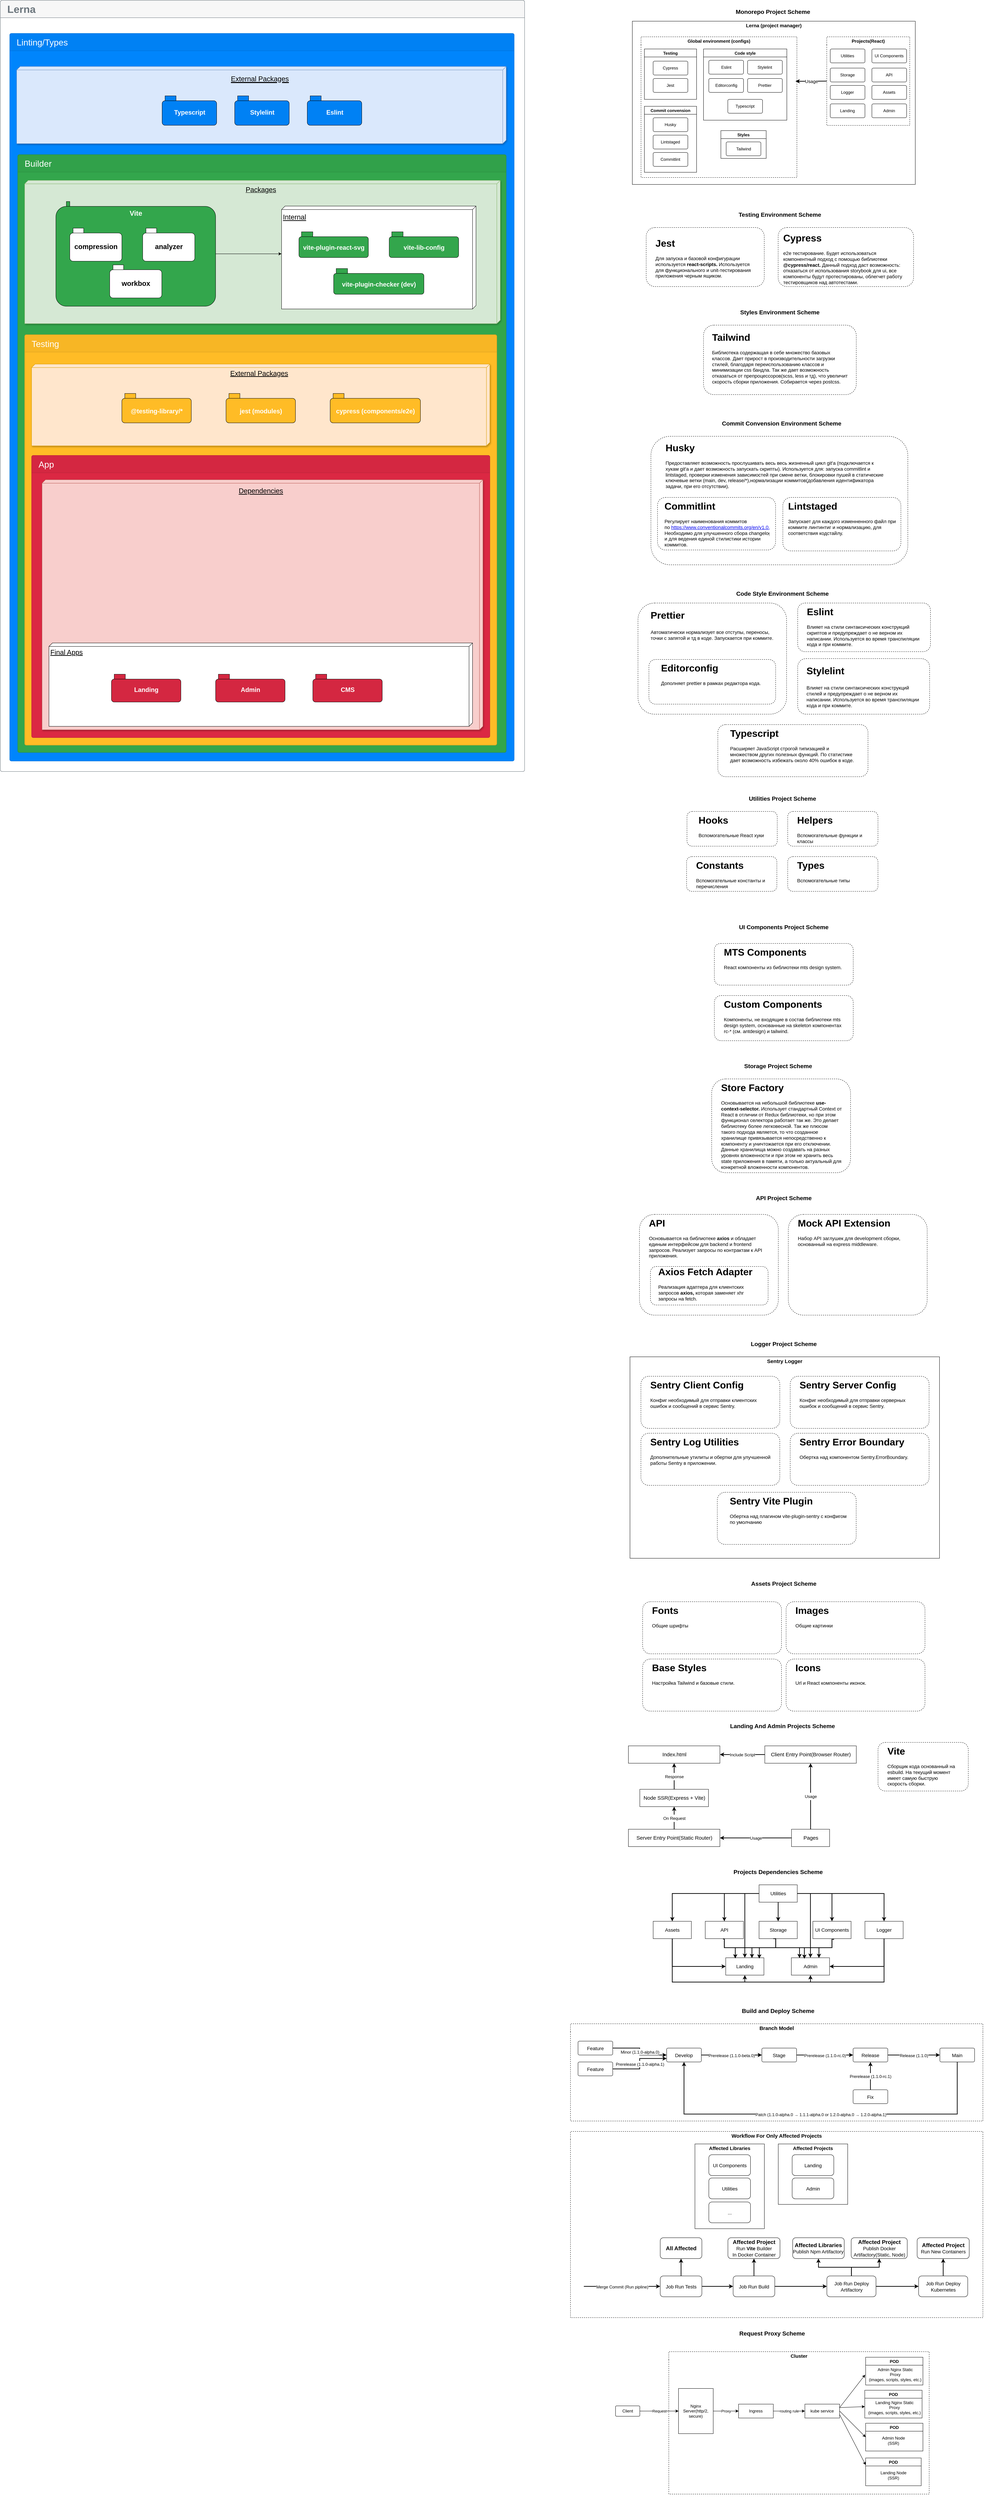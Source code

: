 <mxfile version="15.5.0" type="github">
  <diagram id="h72xnI4aXdrm80Y2-yl2" name="Page-1">
    <mxGraphModel dx="4335" dy="1031" grid="1" gridSize="10" guides="1" tooltips="1" connect="1" arrows="1" fold="1" page="1" pageScale="1" pageWidth="827" pageHeight="1169" math="0" shadow="0">
      <root>
        <mxCell id="0" />
        <mxCell id="1" parent="0" />
        <mxCell id="-Bw4-vUiD9MHJhUf1Ppv-39" value="Monorepo Project Scheme" style="swimlane;shadow=0;glass=0;sketch=0;fontSize=17;strokeColor=none;fillColor=none;" parent="1" vertex="1">
          <mxGeometry x="-429.69" y="60" width="870" height="525" as="geometry" />
        </mxCell>
        <mxCell id="-Bw4-vUiD9MHJhUf1Ppv-40" value="Lerna (project manager)" style="swimlane;shadow=0;glass=0;sketch=0;fontSize=14;strokeColor=default;fillColor=none;swimlaneLine=0;" parent="-Bw4-vUiD9MHJhUf1Ppv-39" vertex="1">
          <mxGeometry x="30" y="40" width="815" height="470" as="geometry" />
        </mxCell>
        <mxCell id="-Bw4-vUiD9MHJhUf1Ppv-42" value="Global environment (configs)" style="swimlane;shadow=0;glass=0;sketch=0;fontSize=13;strokeColor=default;fillColor=none;dashed=1;swimlaneLine=0;" parent="-Bw4-vUiD9MHJhUf1Ppv-40" vertex="1">
          <mxGeometry x="25" y="45" width="449" height="405" as="geometry" />
        </mxCell>
        <mxCell id="-Bw4-vUiD9MHJhUf1Ppv-44" value="Testing" style="swimlane;shadow=0;glass=0;sketch=0;fontSize=12;strokeColor=default;fillColor=none;" parent="-Bw4-vUiD9MHJhUf1Ppv-42" vertex="1">
          <mxGeometry x="9.75" y="35" width="150.25" height="145" as="geometry" />
        </mxCell>
        <mxCell id="-Bw4-vUiD9MHJhUf1Ppv-46" value="Cypress" style="rounded=1;arcSize=10;whiteSpace=wrap;html=1;align=center;shadow=0;glass=0;sketch=0;fontSize=12;strokeColor=default;fillColor=none;" parent="-Bw4-vUiD9MHJhUf1Ppv-44" vertex="1">
          <mxGeometry x="25.13" y="35" width="100" height="40" as="geometry" />
        </mxCell>
        <mxCell id="-Bw4-vUiD9MHJhUf1Ppv-47" value="Jest" style="rounded=1;arcSize=10;whiteSpace=wrap;html=1;align=center;shadow=0;glass=0;sketch=0;fontSize=12;strokeColor=default;fillColor=none;" parent="-Bw4-vUiD9MHJhUf1Ppv-44" vertex="1">
          <mxGeometry x="25.13" y="85" width="100" height="40" as="geometry" />
        </mxCell>
        <mxCell id="-Bw4-vUiD9MHJhUf1Ppv-45" value="Code style" style="swimlane;shadow=0;glass=0;sketch=0;fontSize=12;strokeColor=default;fillColor=none;" parent="-Bw4-vUiD9MHJhUf1Ppv-42" vertex="1">
          <mxGeometry x="180" y="35" width="240" height="205" as="geometry" />
        </mxCell>
        <mxCell id="-Bw4-vUiD9MHJhUf1Ppv-48" value="Eslint" style="rounded=1;arcSize=10;whiteSpace=wrap;html=1;align=center;shadow=0;glass=0;sketch=0;fontSize=12;strokeColor=default;fillColor=none;" parent="-Bw4-vUiD9MHJhUf1Ppv-45" vertex="1">
          <mxGeometry x="15.25" y="32.5" width="100" height="40" as="geometry" />
        </mxCell>
        <mxCell id="-Bw4-vUiD9MHJhUf1Ppv-49" value="Stylelint" style="rounded=1;arcSize=10;whiteSpace=wrap;html=1;align=center;shadow=0;glass=0;sketch=0;fontSize=12;strokeColor=default;fillColor=none;" parent="-Bw4-vUiD9MHJhUf1Ppv-45" vertex="1">
          <mxGeometry x="127" y="32.5" width="100" height="40" as="geometry" />
        </mxCell>
        <mxCell id="-Bw4-vUiD9MHJhUf1Ppv-50" value="Editorconfig" style="rounded=1;arcSize=10;whiteSpace=wrap;html=1;align=center;shadow=0;glass=0;sketch=0;fontSize=12;strokeColor=default;fillColor=none;" parent="-Bw4-vUiD9MHJhUf1Ppv-45" vertex="1">
          <mxGeometry x="15.25" y="85" width="100" height="40" as="geometry" />
        </mxCell>
        <mxCell id="-Bw4-vUiD9MHJhUf1Ppv-51" value="Typescript" style="rounded=1;arcSize=10;whiteSpace=wrap;html=1;align=center;shadow=0;glass=0;sketch=0;fontSize=12;strokeColor=default;fillColor=none;" parent="-Bw4-vUiD9MHJhUf1Ppv-45" vertex="1">
          <mxGeometry x="70" y="145" width="100" height="40" as="geometry" />
        </mxCell>
        <mxCell id="-Bw4-vUiD9MHJhUf1Ppv-52" value="Prettier" style="rounded=1;arcSize=10;whiteSpace=wrap;html=1;align=center;shadow=0;glass=0;sketch=0;fontSize=12;strokeColor=default;fillColor=none;" parent="-Bw4-vUiD9MHJhUf1Ppv-45" vertex="1">
          <mxGeometry x="127" y="85" width="100" height="40" as="geometry" />
        </mxCell>
        <mxCell id="-Bw4-vUiD9MHJhUf1Ppv-53" value="Commit convension" style="swimlane;shadow=0;glass=0;sketch=0;fontSize=12;strokeColor=default;fillColor=none;" parent="-Bw4-vUiD9MHJhUf1Ppv-42" vertex="1">
          <mxGeometry x="9.75" y="200" width="150.25" height="190" as="geometry" />
        </mxCell>
        <mxCell id="-Bw4-vUiD9MHJhUf1Ppv-55" value="Lintstaged" style="rounded=1;arcSize=10;whiteSpace=wrap;html=1;align=center;shadow=0;glass=0;sketch=0;fontSize=12;strokeColor=default;fillColor=none;" parent="-Bw4-vUiD9MHJhUf1Ppv-53" vertex="1">
          <mxGeometry x="25.13" y="83" width="100" height="40" as="geometry" />
        </mxCell>
        <mxCell id="-Bw4-vUiD9MHJhUf1Ppv-59" value="Commitlint" style="rounded=1;arcSize=10;whiteSpace=wrap;html=1;align=center;shadow=0;glass=0;sketch=0;fontSize=12;strokeColor=default;fillColor=none;" parent="-Bw4-vUiD9MHJhUf1Ppv-53" vertex="1">
          <mxGeometry x="25.13" y="133" width="100" height="40" as="geometry" />
        </mxCell>
        <mxCell id="-Bw4-vUiD9MHJhUf1Ppv-54" value="Husky" style="rounded=1;arcSize=10;whiteSpace=wrap;html=1;align=center;shadow=0;glass=0;sketch=0;fontSize=12;strokeColor=default;fillColor=none;" parent="-Bw4-vUiD9MHJhUf1Ppv-53" vertex="1">
          <mxGeometry x="25.13" y="33" width="100" height="40" as="geometry" />
        </mxCell>
        <mxCell id="-Bw4-vUiD9MHJhUf1Ppv-56" value="Styles" style="swimlane;shadow=0;glass=0;sketch=0;fontSize=12;strokeColor=default;fillColor=none;" parent="-Bw4-vUiD9MHJhUf1Ppv-42" vertex="1">
          <mxGeometry x="230" y="270" width="130.5" height="80" as="geometry" />
        </mxCell>
        <mxCell id="-Bw4-vUiD9MHJhUf1Ppv-57" value="Tailwind" style="rounded=1;arcSize=10;whiteSpace=wrap;html=1;align=center;shadow=0;glass=0;sketch=0;fontSize=12;strokeColor=default;fillColor=none;" parent="-Bw4-vUiD9MHJhUf1Ppv-56" vertex="1">
          <mxGeometry x="15.25" y="32.5" width="100" height="40" as="geometry" />
        </mxCell>
        <mxCell id="-Bw4-vUiD9MHJhUf1Ppv-43" value="Projects(React)" style="swimlane;shadow=0;glass=0;sketch=0;fontSize=13;strokeColor=default;fillColor=none;swimlaneLine=0;dashed=1;" parent="-Bw4-vUiD9MHJhUf1Ppv-40" vertex="1">
          <mxGeometry x="560" y="45" width="239" height="255" as="geometry" />
        </mxCell>
        <mxCell id="-Bw4-vUiD9MHJhUf1Ppv-60" value="Utilities" style="rounded=1;arcSize=10;whiteSpace=wrap;html=1;align=center;shadow=0;glass=0;sketch=0;fontSize=12;strokeColor=default;fillColor=none;" parent="-Bw4-vUiD9MHJhUf1Ppv-43" vertex="1">
          <mxGeometry x="10" y="35" width="100" height="40" as="geometry" />
        </mxCell>
        <mxCell id="-Bw4-vUiD9MHJhUf1Ppv-61" value="UI Components" style="rounded=1;arcSize=10;whiteSpace=wrap;html=1;align=center;shadow=0;glass=0;sketch=0;fontSize=12;strokeColor=default;fillColor=none;" parent="-Bw4-vUiD9MHJhUf1Ppv-43" vertex="1">
          <mxGeometry x="130" y="35" width="100" height="40" as="geometry" />
        </mxCell>
        <mxCell id="-Bw4-vUiD9MHJhUf1Ppv-62" value="Storage" style="rounded=1;arcSize=10;whiteSpace=wrap;html=1;align=center;shadow=0;glass=0;sketch=0;fontSize=12;strokeColor=default;fillColor=none;" parent="-Bw4-vUiD9MHJhUf1Ppv-43" vertex="1">
          <mxGeometry x="10" y="90" width="100" height="40" as="geometry" />
        </mxCell>
        <mxCell id="-Bw4-vUiD9MHJhUf1Ppv-63" value="Landing" style="rounded=1;arcSize=10;whiteSpace=wrap;html=1;align=center;shadow=0;glass=0;sketch=0;fontSize=12;strokeColor=default;fillColor=none;" parent="-Bw4-vUiD9MHJhUf1Ppv-43" vertex="1">
          <mxGeometry x="10" y="193" width="100" height="40" as="geometry" />
        </mxCell>
        <mxCell id="-Bw4-vUiD9MHJhUf1Ppv-64" value="API" style="rounded=1;arcSize=10;whiteSpace=wrap;html=1;align=center;shadow=0;glass=0;sketch=0;fontSize=12;strokeColor=default;fillColor=none;" parent="-Bw4-vUiD9MHJhUf1Ppv-43" vertex="1">
          <mxGeometry x="130" y="90" width="100" height="40" as="geometry" />
        </mxCell>
        <mxCell id="-Bw4-vUiD9MHJhUf1Ppv-65" value="Admin" style="rounded=1;arcSize=10;whiteSpace=wrap;html=1;align=center;shadow=0;glass=0;sketch=0;fontSize=12;strokeColor=default;fillColor=none;" parent="-Bw4-vUiD9MHJhUf1Ppv-43" vertex="1">
          <mxGeometry x="130" y="193" width="100" height="40" as="geometry" />
        </mxCell>
        <mxCell id="-Bw4-vUiD9MHJhUf1Ppv-160" value="Logger" style="rounded=1;arcSize=10;whiteSpace=wrap;html=1;align=center;shadow=0;glass=0;sketch=0;fontSize=12;strokeColor=default;fillColor=none;" parent="-Bw4-vUiD9MHJhUf1Ppv-43" vertex="1">
          <mxGeometry x="10" y="140" width="100" height="40" as="geometry" />
        </mxCell>
        <mxCell id="-Bw4-vUiD9MHJhUf1Ppv-165" value="Assets" style="rounded=1;arcSize=10;whiteSpace=wrap;html=1;align=center;shadow=0;glass=0;sketch=0;fontSize=12;strokeColor=default;fillColor=none;" parent="-Bw4-vUiD9MHJhUf1Ppv-43" vertex="1">
          <mxGeometry x="130" y="140" width="100" height="40" as="geometry" />
        </mxCell>
        <mxCell id="-Bw4-vUiD9MHJhUf1Ppv-66" value="" style="endArrow=classic;html=1;fontSize=14;strokeWidth=2;exitX=0;exitY=0.5;exitDx=0;exitDy=0;" parent="-Bw4-vUiD9MHJhUf1Ppv-40" source="-Bw4-vUiD9MHJhUf1Ppv-43" edge="1">
          <mxGeometry relative="1" as="geometry">
            <mxPoint x="490" y="345" as="sourcePoint" />
            <mxPoint x="470" y="173" as="targetPoint" />
          </mxGeometry>
        </mxCell>
        <mxCell id="-Bw4-vUiD9MHJhUf1Ppv-67" value="&lt;font style=&quot;font-size: 13px&quot;&gt;Usage&lt;/font&gt;" style="edgeLabel;resizable=0;html=1;align=center;verticalAlign=middle;" parent="-Bw4-vUiD9MHJhUf1Ppv-66" connectable="0" vertex="1">
          <mxGeometry relative="1" as="geometry" />
        </mxCell>
        <mxCell id="-Bw4-vUiD9MHJhUf1Ppv-68" value="Testing Environment Scheme" style="swimlane;shadow=0;glass=0;dashed=1;sketch=0;fontSize=17;strokeColor=none;fillColor=none;" parent="1" vertex="1">
          <mxGeometry x="-389.69" y="644" width="830" height="241" as="geometry" />
        </mxCell>
        <mxCell id="-Bw4-vUiD9MHJhUf1Ppv-73" value="&lt;h1&gt;Jest&lt;/h1&gt;&lt;p&gt;Для запуска и базовой конфигурации используется &lt;b&gt;react-scripts. &lt;/b&gt;Используется для функционального и unit-тестирования приложения черным ящиком.&lt;/p&gt;" style="text;html=1;strokeColor=none;fillColor=none;spacing=5;spacingTop=-20;whiteSpace=wrap;overflow=hidden;rounded=0;shadow=0;glass=0;dashed=1;sketch=0;fontSize=14;" parent="-Bw4-vUiD9MHJhUf1Ppv-68" vertex="1">
          <mxGeometry x="51.305" y="69.995" width="297.273" height="140.909" as="geometry" />
        </mxCell>
        <mxCell id="-Bw4-vUiD9MHJhUf1Ppv-74" value="" style="rounded=1;whiteSpace=wrap;html=1;shadow=0;glass=0;dashed=1;sketch=0;fontSize=14;strokeColor=default;fillColor=none;" parent="-Bw4-vUiD9MHJhUf1Ppv-68" vertex="1">
          <mxGeometry x="29.88" y="50" width="340.12" height="170" as="geometry" />
        </mxCell>
        <mxCell id="-Bw4-vUiD9MHJhUf1Ppv-75" value="" style="rounded=1;whiteSpace=wrap;html=1;shadow=0;glass=0;dashed=1;sketch=0;fontSize=14;strokeColor=default;fillColor=none;" parent="-Bw4-vUiD9MHJhUf1Ppv-68" vertex="1">
          <mxGeometry x="410" y="50" width="390" height="170" as="geometry" />
        </mxCell>
        <mxCell id="-Bw4-vUiD9MHJhUf1Ppv-76" value="&lt;h1&gt;Cypress&lt;/h1&gt;&lt;p&gt;e2e тестирование. Будет использоваться компонентный подход с помощью библиотеки &lt;b&gt;@cypress/react. &lt;/b&gt;Данный подход даст возможность: отказаться от использования storybook для ui, все компоненты будут протестированы, облегчет работу тестировщиков над автотестами.&lt;/p&gt;" style="text;html=1;strokeColor=none;fillColor=none;spacing=5;spacingTop=-20;whiteSpace=wrap;overflow=hidden;rounded=0;shadow=0;glass=0;dashed=1;sketch=0;fontSize=14;" parent="-Bw4-vUiD9MHJhUf1Ppv-68" vertex="1">
          <mxGeometry x="420" y="55" width="370" height="160" as="geometry" />
        </mxCell>
        <mxCell id="-Bw4-vUiD9MHJhUf1Ppv-77" value="Styles Environment Scheme" style="swimlane;shadow=0;glass=0;dashed=1;sketch=0;fontSize=17;strokeColor=none;fillColor=none;" parent="1" vertex="1">
          <mxGeometry x="-259.69" y="925" width="570" height="290" as="geometry" />
        </mxCell>
        <mxCell id="-Bw4-vUiD9MHJhUf1Ppv-78" value="" style="rounded=1;whiteSpace=wrap;html=1;shadow=0;glass=0;dashed=1;sketch=0;fontSize=17;strokeColor=default;fillColor=none;" parent="-Bw4-vUiD9MHJhUf1Ppv-77" vertex="1">
          <mxGeometry x="65" y="50" width="440" height="200" as="geometry" />
        </mxCell>
        <mxCell id="-Bw4-vUiD9MHJhUf1Ppv-79" value="&lt;h1 style=&quot;font-size: 28px&quot;&gt;Tailwind&lt;/h1&gt;&lt;p style=&quot;font-size: 14px&quot;&gt;Библиотека содержащая в себе множество базовых классов. Дает прирост в производительности загрузки стилей, благодаря переиспользованию классов и минимизации css бандла. Так же дает возможность отказаться от препроцессоров(scss, less и тд), что увеличит скорость сборки приложения. Собирается через postcss.&lt;/p&gt;" style="text;html=1;strokeColor=none;fillColor=none;spacing=5;spacingTop=-20;whiteSpace=wrap;overflow=hidden;rounded=0;shadow=0;glass=0;dashed=1;sketch=0;fontSize=17;" parent="-Bw4-vUiD9MHJhUf1Ppv-77" vertex="1">
          <mxGeometry x="85" y="60" width="400" height="180" as="geometry" />
        </mxCell>
        <mxCell id="-Bw4-vUiD9MHJhUf1Ppv-80" value="Commit Convension Environment Scheme " style="swimlane;shadow=0;glass=0;dashed=1;sketch=0;fontSize=17;strokeColor=none;fillColor=none;" parent="1" vertex="1">
          <mxGeometry x="-397.19" y="1245" width="860" height="450" as="geometry" />
        </mxCell>
        <mxCell id="-Bw4-vUiD9MHJhUf1Ppv-89" value="" style="group" parent="-Bw4-vUiD9MHJhUf1Ppv-80" vertex="1" connectable="0">
          <mxGeometry x="51" y="50" width="750" height="370" as="geometry" />
        </mxCell>
        <mxCell id="-Bw4-vUiD9MHJhUf1Ppv-92" value="" style="group" parent="-Bw4-vUiD9MHJhUf1Ppv-89" vertex="1" connectable="0">
          <mxGeometry width="740" height="370" as="geometry" />
        </mxCell>
        <mxCell id="-Bw4-vUiD9MHJhUf1Ppv-81" value="" style="rounded=1;whiteSpace=wrap;html=1;shadow=0;glass=0;dashed=1;sketch=0;fontSize=17;strokeColor=default;fillColor=none;" parent="-Bw4-vUiD9MHJhUf1Ppv-92" vertex="1">
          <mxGeometry width="740" height="370" as="geometry" />
        </mxCell>
        <mxCell id="-Bw4-vUiD9MHJhUf1Ppv-88" value="&lt;h1 style=&quot;font-size: 28px&quot;&gt;Husky&lt;/h1&gt;&lt;p style=&quot;font-size: 14px&quot;&gt;Предоставляет возможность прослушивать весь весь жизненный цикл git&#39;а (подключается к хукам git&#39;а и дает возможность запускать скрипты). Используется для: запуска commitlint и lintstaged, проверки изменения зависимостей при смене ветки, блокировки пушей в статические ключевые ветки (main, dev, release/*),нормализации коммитов(добавления идентификатора задачи, при его отсутствии).&lt;/p&gt;" style="text;html=1;strokeColor=none;fillColor=none;spacing=5;spacingTop=-20;whiteSpace=wrap;overflow=hidden;rounded=0;shadow=0;glass=0;dashed=1;sketch=0;fontSize=17;" parent="-Bw4-vUiD9MHJhUf1Ppv-92" vertex="1">
          <mxGeometry x="37.001" y="7.708" width="644.118" height="370" as="geometry" />
        </mxCell>
        <mxCell id="-Bw4-vUiD9MHJhUf1Ppv-85" value="" style="group" parent="-Bw4-vUiD9MHJhUf1Ppv-92" vertex="1" connectable="0">
          <mxGeometry x="19" y="176.04" width="340" height="151.25" as="geometry" />
        </mxCell>
        <mxCell id="-Bw4-vUiD9MHJhUf1Ppv-83" value="" style="rounded=1;whiteSpace=wrap;html=1;shadow=0;glass=0;dashed=1;sketch=0;fontSize=17;strokeColor=default;fillColor=none;" parent="-Bw4-vUiD9MHJhUf1Ppv-85" vertex="1">
          <mxGeometry width="340" height="151.25" as="geometry" />
        </mxCell>
        <mxCell id="-Bw4-vUiD9MHJhUf1Ppv-84" value="&lt;h1 style=&quot;font-size: 28px&quot;&gt;Commitlint&lt;/h1&gt;&lt;p style=&quot;font-size: 14px&quot;&gt;Регулирует наименования коммитов по&amp;nbsp;&lt;a href=&quot;https://www.conventionalcommits.org/en/v1.0.0/&quot;&gt;https://www.conventionalcommits.org/en/v1.0.0/&lt;/a&gt;&lt;br&gt;Необходимо для улучшенного сбора changelog и для ведения единой стилистики истории коммитов.&lt;/p&gt;" style="text;html=1;strokeColor=none;fillColor=none;spacing=5;spacingTop=-20;whiteSpace=wrap;overflow=hidden;rounded=0;shadow=0;glass=0;dashed=1;sketch=0;fontSize=17;" parent="-Bw4-vUiD9MHJhUf1Ppv-85" vertex="1">
          <mxGeometry x="14.88" width="310.25" height="151.25" as="geometry" />
        </mxCell>
        <mxCell id="-Bw4-vUiD9MHJhUf1Ppv-87" value="" style="group" parent="-Bw4-vUiD9MHJhUf1Ppv-92" vertex="1" connectable="0">
          <mxGeometry x="380" y="176.04" width="340" height="153.96" as="geometry" />
        </mxCell>
        <mxCell id="-Bw4-vUiD9MHJhUf1Ppv-82" value="" style="rounded=1;whiteSpace=wrap;html=1;shadow=0;glass=0;dashed=1;sketch=0;fontSize=17;strokeColor=default;fillColor=none;" parent="-Bw4-vUiD9MHJhUf1Ppv-87" vertex="1">
          <mxGeometry width="340" height="153.96" as="geometry" />
        </mxCell>
        <mxCell id="-Bw4-vUiD9MHJhUf1Ppv-86" value="&lt;h1 style=&quot;font-size: 28px&quot;&gt;Lintstaged&lt;/h1&gt;&lt;p style=&quot;font-size: 14px&quot;&gt;Запускает для каждого изменненного файл при коммите линтинтиг и нормализацию, для соответствия кодстайлу.&lt;/p&gt;" style="text;html=1;strokeColor=none;fillColor=none;spacing=5;spacingTop=-20;whiteSpace=wrap;overflow=hidden;rounded=0;shadow=0;glass=0;dashed=1;sketch=0;fontSize=17;" parent="-Bw4-vUiD9MHJhUf1Ppv-87" vertex="1">
          <mxGeometry x="10.303" width="319.394" height="153.96" as="geometry" />
        </mxCell>
        <mxCell id="-Bw4-vUiD9MHJhUf1Ppv-90" value="Code Style Environment Scheme" style="swimlane;shadow=0;glass=0;dashed=1;sketch=0;fontSize=17;strokeColor=none;fillColor=none;" parent="1" vertex="1">
          <mxGeometry x="-430.94" y="1735" width="927.5" height="570" as="geometry" />
        </mxCell>
        <mxCell id="-Bw4-vUiD9MHJhUf1Ppv-99" value="" style="group" parent="-Bw4-vUiD9MHJhUf1Ppv-90" vertex="1" connectable="0">
          <mxGeometry x="507.5" y="40" width="382.5" height="140" as="geometry" />
        </mxCell>
        <mxCell id="-Bw4-vUiD9MHJhUf1Ppv-93" value="" style="rounded=1;whiteSpace=wrap;html=1;shadow=0;glass=0;dashed=1;sketch=0;fontSize=17;strokeColor=default;fillColor=none;" parent="-Bw4-vUiD9MHJhUf1Ppv-99" vertex="1">
          <mxGeometry width="382.5" height="140" as="geometry" />
        </mxCell>
        <mxCell id="-Bw4-vUiD9MHJhUf1Ppv-98" value="&lt;h1 style=&quot;font-size: 28px&quot;&gt;Eslint&lt;/h1&gt;&lt;p style=&quot;font-size: 14px&quot;&gt;Влияет на стили синтаксических конструкций скриптов и предупреждает о не верном их написании. Используется во время транспиляции кода и при коммите.&lt;/p&gt;" style="text;html=1;strokeColor=none;fillColor=none;spacing=5;spacingTop=-20;whiteSpace=wrap;overflow=hidden;rounded=0;shadow=0;glass=0;dashed=1;sketch=0;fontSize=17;" parent="-Bw4-vUiD9MHJhUf1Ppv-99" vertex="1">
          <mxGeometry x="21.25" width="340" height="140" as="geometry" />
        </mxCell>
        <mxCell id="-Bw4-vUiD9MHJhUf1Ppv-101" value="" style="group" parent="-Bw4-vUiD9MHJhUf1Ppv-90" vertex="1" connectable="0">
          <mxGeometry x="507.5" y="200" width="380" height="160" as="geometry" />
        </mxCell>
        <mxCell id="-Bw4-vUiD9MHJhUf1Ppv-94" value="" style="rounded=1;whiteSpace=wrap;html=1;shadow=0;glass=0;dashed=1;sketch=0;fontSize=17;strokeColor=default;fillColor=none;" parent="-Bw4-vUiD9MHJhUf1Ppv-101" vertex="1">
          <mxGeometry width="380" height="160" as="geometry" />
        </mxCell>
        <mxCell id="-Bw4-vUiD9MHJhUf1Ppv-100" value="&lt;h1&gt;&lt;span style=&quot;font-size: 28px&quot;&gt;Stylelint&lt;/span&gt;&lt;/h1&gt;&lt;p style=&quot;font-size: 14px&quot;&gt;Влияет на стили синтаксических конструкций стилей и предупреждает о не верном их написании. Используется во время транспиляции кода и при коммите.&lt;br&gt;&lt;/p&gt;" style="text;html=1;strokeColor=none;fillColor=none;spacing=5;spacingTop=-20;whiteSpace=wrap;overflow=hidden;rounded=0;shadow=0;glass=0;dashed=1;sketch=0;fontSize=17;" parent="-Bw4-vUiD9MHJhUf1Ppv-101" vertex="1">
          <mxGeometry x="20" width="340" height="160" as="geometry" />
        </mxCell>
        <mxCell id="-Bw4-vUiD9MHJhUf1Ppv-107" value="" style="group" parent="-Bw4-vUiD9MHJhUf1Ppv-90" vertex="1" connectable="0">
          <mxGeometry x="47.5" y="40" width="428" height="320" as="geometry" />
        </mxCell>
        <mxCell id="-Bw4-vUiD9MHJhUf1Ppv-96" value="" style="rounded=1;whiteSpace=wrap;html=1;shadow=0;glass=0;dashed=1;sketch=0;fontSize=17;strokeColor=default;fillColor=none;" parent="-Bw4-vUiD9MHJhUf1Ppv-107" vertex="1">
          <mxGeometry width="428" height="320" as="geometry" />
        </mxCell>
        <mxCell id="-Bw4-vUiD9MHJhUf1Ppv-104" value="&lt;h1&gt;&lt;font style=&quot;font-size: 28px&quot;&gt;Prettier&lt;/font&gt;&lt;/h1&gt;&lt;p style=&quot;font-size: 14px&quot;&gt;Автоматически нормализует все отступы, переносы, точки с запятой и тд в коде. Запускается при коммите.&lt;/p&gt;" style="text;html=1;strokeColor=none;fillColor=none;spacing=5;spacingTop=-20;whiteSpace=wrap;overflow=hidden;rounded=0;shadow=0;glass=0;dashed=1;sketch=0;fontSize=17;" parent="-Bw4-vUiD9MHJhUf1Ppv-107" vertex="1">
          <mxGeometry x="31.5" width="365" height="320" as="geometry" />
        </mxCell>
        <mxCell id="-Bw4-vUiD9MHJhUf1Ppv-106" value="" style="group" parent="-Bw4-vUiD9MHJhUf1Ppv-107" vertex="1" connectable="0">
          <mxGeometry y="7.869" width="428" height="304.262" as="geometry" />
        </mxCell>
        <mxCell id="-Bw4-vUiD9MHJhUf1Ppv-103" value="" style="group" parent="-Bw4-vUiD9MHJhUf1Ppv-106" vertex="1" connectable="0">
          <mxGeometry x="31.5" y="154.628" width="365" height="128.65" as="geometry" />
        </mxCell>
        <mxCell id="-Bw4-vUiD9MHJhUf1Ppv-95" value="" style="rounded=1;whiteSpace=wrap;html=1;shadow=0;glass=0;dashed=1;sketch=0;fontSize=17;strokeColor=default;fillColor=none;" parent="-Bw4-vUiD9MHJhUf1Ppv-103" vertex="1">
          <mxGeometry width="365" height="128.65" as="geometry" />
        </mxCell>
        <mxCell id="-Bw4-vUiD9MHJhUf1Ppv-102" value="&lt;h1 style=&quot;font-size: 28px&quot;&gt;Editorconfig&lt;/h1&gt;&lt;p style=&quot;font-size: 14px&quot;&gt;Дополняет prettier в рамках редактора кода.&lt;/p&gt;" style="text;html=1;strokeColor=none;fillColor=none;spacing=5;spacingTop=-20;whiteSpace=wrap;overflow=hidden;rounded=0;shadow=0;glass=0;dashed=1;sketch=0;fontSize=17;" parent="-Bw4-vUiD9MHJhUf1Ppv-103" vertex="1">
          <mxGeometry x="30" width="305" height="128.65" as="geometry" />
        </mxCell>
        <mxCell id="-Bw4-vUiD9MHJhUf1Ppv-109" value="" style="group" parent="-Bw4-vUiD9MHJhUf1Ppv-90" vertex="1" connectable="0">
          <mxGeometry x="277.5" y="390" width="432.5" height="150" as="geometry" />
        </mxCell>
        <mxCell id="-Bw4-vUiD9MHJhUf1Ppv-97" value="" style="rounded=1;whiteSpace=wrap;html=1;shadow=0;glass=0;dashed=1;sketch=0;fontSize=17;strokeColor=default;fillColor=none;" parent="-Bw4-vUiD9MHJhUf1Ppv-109" vertex="1">
          <mxGeometry width="432.5" height="150" as="geometry" />
        </mxCell>
        <mxCell id="-Bw4-vUiD9MHJhUf1Ppv-108" value="&lt;h1 style=&quot;font-size: 28px&quot;&gt;Typescript&lt;/h1&gt;&lt;p style=&quot;font-size: 14px&quot;&gt;Расширяет JavaScript строгой типизацией и множеством других полезных функций. По статистике дает возможность избежать около 40% ошибок в коде.&lt;/p&gt;" style="text;html=1;strokeColor=none;fillColor=none;spacing=5;spacingTop=-20;whiteSpace=wrap;overflow=hidden;rounded=0;shadow=0;glass=0;dashed=1;sketch=0;fontSize=17;" parent="-Bw4-vUiD9MHJhUf1Ppv-109" vertex="1">
          <mxGeometry x="30" width="372.5" height="150" as="geometry" />
        </mxCell>
        <mxCell id="-Bw4-vUiD9MHJhUf1Ppv-110" value="Utilities Project Scheme" style="swimlane;shadow=0;glass=0;dashed=1;sketch=0;fontSize=17;strokeColor=none;fillColor=none;" parent="1" vertex="1">
          <mxGeometry x="-442.19" y="2325" width="950" height="320" as="geometry" />
        </mxCell>
        <mxCell id="-Bw4-vUiD9MHJhUf1Ppv-115" value="" style="group" parent="-Bw4-vUiD9MHJhUf1Ppv-110" vertex="1" connectable="0">
          <mxGeometry x="199.88" y="50" width="260" height="100" as="geometry" />
        </mxCell>
        <mxCell id="-Bw4-vUiD9MHJhUf1Ppv-112" value="" style="rounded=1;whiteSpace=wrap;html=1;shadow=0;glass=0;dashed=1;sketch=0;fontSize=17;strokeColor=default;fillColor=none;" parent="-Bw4-vUiD9MHJhUf1Ppv-115" vertex="1">
          <mxGeometry width="260" height="100" as="geometry" />
        </mxCell>
        <mxCell id="-Bw4-vUiD9MHJhUf1Ppv-113" value="&lt;h1 style=&quot;font-size: 28px&quot;&gt;Hooks&lt;/h1&gt;&lt;p style=&quot;font-size: 14px&quot;&gt;Вспомогательные React хуки&amp;nbsp;&lt;/p&gt;" style="text;html=1;strokeColor=none;fillColor=none;spacing=5;spacingTop=-20;whiteSpace=wrap;overflow=hidden;rounded=0;shadow=0;glass=0;dashed=1;sketch=0;fontSize=17;" parent="-Bw4-vUiD9MHJhUf1Ppv-115" vertex="1">
          <mxGeometry x="28.195" width="203.611" height="100" as="geometry" />
        </mxCell>
        <mxCell id="-Bw4-vUiD9MHJhUf1Ppv-116" value="" style="rounded=1;whiteSpace=wrap;html=1;shadow=0;glass=0;dashed=1;sketch=0;fontSize=17;strokeColor=default;fillColor=none;" parent="-Bw4-vUiD9MHJhUf1Ppv-110" vertex="1">
          <mxGeometry x="490.0" y="50" width="260" height="100" as="geometry" />
        </mxCell>
        <mxCell id="-Bw4-vUiD9MHJhUf1Ppv-117" value="&lt;h1 style=&quot;font-size: 28px&quot;&gt;Helpers&lt;/h1&gt;&lt;p style=&quot;font-size: 14px&quot;&gt;Вспомогательные функции и классы&amp;nbsp;&lt;/p&gt;" style="text;html=1;strokeColor=none;fillColor=none;spacing=5;spacingTop=-20;whiteSpace=wrap;overflow=hidden;rounded=0;shadow=0;glass=0;dashed=1;sketch=0;fontSize=17;" parent="-Bw4-vUiD9MHJhUf1Ppv-110" vertex="1">
          <mxGeometry x="512.23" y="50" width="213.395" height="100" as="geometry" />
        </mxCell>
        <mxCell id="-Bw4-vUiD9MHJhUf1Ppv-120" value="" style="group" parent="-Bw4-vUiD9MHJhUf1Ppv-110" vertex="1" connectable="0">
          <mxGeometry x="198.75" y="180" width="320.0" height="190" as="geometry" />
        </mxCell>
        <mxCell id="-Bw4-vUiD9MHJhUf1Ppv-123" value="" style="group" parent="-Bw4-vUiD9MHJhUf1Ppv-120" vertex="1" connectable="0">
          <mxGeometry width="260" height="190" as="geometry" />
        </mxCell>
        <mxCell id="-Bw4-vUiD9MHJhUf1Ppv-121" value="" style="rounded=1;whiteSpace=wrap;html=1;shadow=0;glass=0;dashed=1;sketch=0;fontSize=17;strokeColor=default;fillColor=none;" parent="-Bw4-vUiD9MHJhUf1Ppv-123" vertex="1">
          <mxGeometry width="260" height="100" as="geometry" />
        </mxCell>
        <mxCell id="-Bw4-vUiD9MHJhUf1Ppv-122" value="&lt;h1 style=&quot;font-size: 28px&quot;&gt;Constants&lt;/h1&gt;&lt;p style=&quot;font-size: 14px&quot;&gt;Вспомогательные константы и перечисления&amp;nbsp;&lt;/p&gt;" style="text;html=1;strokeColor=none;fillColor=none;spacing=5;spacingTop=-20;whiteSpace=wrap;overflow=hidden;rounded=0;shadow=0;glass=0;dashed=1;sketch=0;fontSize=17;" parent="-Bw4-vUiD9MHJhUf1Ppv-123" vertex="1">
          <mxGeometry x="22.23" width="213.395" height="100" as="geometry" />
        </mxCell>
        <mxCell id="-Bw4-vUiD9MHJhUf1Ppv-125" value="" style="rounded=1;whiteSpace=wrap;html=1;shadow=0;glass=0;dashed=1;sketch=0;fontSize=17;strokeColor=default;fillColor=none;" parent="-Bw4-vUiD9MHJhUf1Ppv-110" vertex="1">
          <mxGeometry x="490" y="180" width="260" height="100" as="geometry" />
        </mxCell>
        <mxCell id="-Bw4-vUiD9MHJhUf1Ppv-126" value="&lt;h1 style=&quot;font-size: 28px&quot;&gt;Types&lt;/h1&gt;&lt;p style=&quot;font-size: 14px&quot;&gt;Вспомогательные типы&lt;/p&gt;" style="text;html=1;strokeColor=none;fillColor=none;spacing=5;spacingTop=-20;whiteSpace=wrap;overflow=hidden;rounded=0;shadow=0;glass=0;dashed=1;sketch=0;fontSize=17;" parent="-Bw4-vUiD9MHJhUf1Ppv-110" vertex="1">
          <mxGeometry x="512.23" y="180" width="213.395" height="100" as="geometry" />
        </mxCell>
        <mxCell id="-Bw4-vUiD9MHJhUf1Ppv-139" value="UI Components Project Scheme" style="swimlane;shadow=0;glass=0;sketch=0;fontSize=17;strokeColor=none;fillColor=none;" parent="1" vertex="1">
          <mxGeometry x="-442.19" y="2695" width="957.5" height="370" as="geometry" />
        </mxCell>
        <mxCell id="-Bw4-vUiD9MHJhUf1Ppv-147" value="" style="group" parent="-Bw4-vUiD9MHJhUf1Ppv-139" vertex="1" connectable="0">
          <mxGeometry x="278.75" y="60" width="400" height="120" as="geometry" />
        </mxCell>
        <mxCell id="-Bw4-vUiD9MHJhUf1Ppv-148" value="" style="rounded=1;whiteSpace=wrap;html=1;shadow=0;glass=0;dashed=1;sketch=0;fontSize=17;strokeColor=default;fillColor=none;" parent="-Bw4-vUiD9MHJhUf1Ppv-147" vertex="1">
          <mxGeometry width="400" height="120.0" as="geometry" />
        </mxCell>
        <mxCell id="-Bw4-vUiD9MHJhUf1Ppv-149" value="&lt;h1 style=&quot;font-size: 28px&quot;&gt;MTS Components&lt;/h1&gt;&lt;p style=&quot;font-size: 14px&quot;&gt;React компоненты из библиотеки mts design system.&amp;nbsp;&lt;/p&gt;" style="text;html=1;strokeColor=none;fillColor=none;spacing=5;spacingTop=-20;whiteSpace=wrap;overflow=hidden;rounded=0;shadow=0;glass=0;dashed=1;sketch=0;fontSize=17;" parent="-Bw4-vUiD9MHJhUf1Ppv-147" vertex="1">
          <mxGeometry x="22.23" width="357.77" height="120.0" as="geometry" />
        </mxCell>
        <mxCell id="-Bw4-vUiD9MHJhUf1Ppv-146" value="" style="group" parent="-Bw4-vUiD9MHJhUf1Ppv-139" vertex="1" connectable="0">
          <mxGeometry x="278.75" y="210" width="400" height="130" as="geometry" />
        </mxCell>
        <mxCell id="-Bw4-vUiD9MHJhUf1Ppv-143" value="" style="rounded=1;whiteSpace=wrap;html=1;shadow=0;glass=0;dashed=1;sketch=0;fontSize=17;strokeColor=default;fillColor=none;" parent="-Bw4-vUiD9MHJhUf1Ppv-146" vertex="1">
          <mxGeometry width="400" height="130" as="geometry" />
        </mxCell>
        <mxCell id="-Bw4-vUiD9MHJhUf1Ppv-144" value="&lt;h1 style=&quot;font-size: 28px&quot;&gt;Custom Components&lt;/h1&gt;&lt;p style=&quot;font-size: 14px&quot;&gt;Компоненты, не входящие в состав библиотеки mts design system, основанные на skeleton компонентах rc-* (см. antdesign) и tailwind.&lt;/p&gt;" style="text;html=1;strokeColor=none;fillColor=none;spacing=5;spacingTop=-20;whiteSpace=wrap;overflow=hidden;rounded=0;shadow=0;glass=0;dashed=1;sketch=0;fontSize=17;" parent="-Bw4-vUiD9MHJhUf1Ppv-146" vertex="1">
          <mxGeometry x="22.23" width="357.77" height="130" as="geometry" />
        </mxCell>
        <mxCell id="-Bw4-vUiD9MHJhUf1Ppv-150" value="Storage Project Scheme" style="swimlane;shadow=0;glass=0;sketch=0;fontSize=17;strokeColor=none;fillColor=none;" parent="1" vertex="1">
          <mxGeometry x="-399.69" y="3095" width="840" height="350" as="geometry" />
        </mxCell>
        <mxCell id="-Bw4-vUiD9MHJhUf1Ppv-151" value="" style="group" parent="-Bw4-vUiD9MHJhUf1Ppv-150" vertex="1" connectable="0">
          <mxGeometry x="228.5" y="50" width="400" height="290" as="geometry" />
        </mxCell>
        <mxCell id="-Bw4-vUiD9MHJhUf1Ppv-154" value="" style="group" parent="-Bw4-vUiD9MHJhUf1Ppv-151" vertex="1" connectable="0">
          <mxGeometry width="400" height="270" as="geometry" />
        </mxCell>
        <mxCell id="-Bw4-vUiD9MHJhUf1Ppv-152" value="" style="rounded=1;whiteSpace=wrap;html=1;shadow=0;glass=0;dashed=1;sketch=0;fontSize=17;strokeColor=default;fillColor=none;" parent="-Bw4-vUiD9MHJhUf1Ppv-154" vertex="1">
          <mxGeometry width="400" height="270" as="geometry" />
        </mxCell>
        <mxCell id="-Bw4-vUiD9MHJhUf1Ppv-153" value="&lt;h1 style=&quot;font-size: 28px&quot;&gt;Store Factory&lt;/h1&gt;&lt;p style=&quot;font-size: 14px&quot;&gt;Основывается на небольшой библиотеке &lt;b&gt;use-context-selector. &lt;/b&gt;Использует стандартный Context от React в отличии от Redux библиотеки, но при этом функционал селектора работает так же. Это делает библиотеку более легковесной. Так же плюсом такого подхода является, то что созданное хранилище привязывается непосредственно к компоненту и уничтожается при его отключении. Данные хранилища можно создавать на разных уровнях вложенности и при этом не хранить весь state приложения в памяти, а только актуальный для конкретной вложенности компонентов.&lt;/p&gt;" style="text;html=1;strokeColor=none;fillColor=none;spacing=5;spacingTop=-20;whiteSpace=wrap;overflow=hidden;rounded=0;shadow=0;glass=0;dashed=1;sketch=0;fontSize=17;" parent="-Bw4-vUiD9MHJhUf1Ppv-154" vertex="1">
          <mxGeometry x="22.23" width="357.77" height="270" as="geometry" />
        </mxCell>
        <mxCell id="-Bw4-vUiD9MHJhUf1Ppv-155" value="API Project Scheme" style="swimlane;shadow=0;glass=0;sketch=0;fontSize=17;strokeColor=none;fillColor=none;" parent="1" vertex="1">
          <mxGeometry x="-414.21" y="3475" width="901.53" height="380" as="geometry" />
        </mxCell>
        <mxCell id="-Bw4-vUiD9MHJhUf1Ppv-156" value="" style="group" parent="-Bw4-vUiD9MHJhUf1Ppv-155" vertex="1" connectable="0">
          <mxGeometry x="35" y="60" width="401.11" height="290" as="geometry" />
        </mxCell>
        <mxCell id="-Bw4-vUiD9MHJhUf1Ppv-157" value="" style="group" parent="-Bw4-vUiD9MHJhUf1Ppv-156" vertex="1" connectable="0">
          <mxGeometry width="401.11" height="290" as="geometry" />
        </mxCell>
        <mxCell id="-Bw4-vUiD9MHJhUf1Ppv-158" value="" style="rounded=1;whiteSpace=wrap;html=1;shadow=0;glass=0;dashed=1;sketch=0;fontSize=17;strokeColor=default;fillColor=none;" parent="-Bw4-vUiD9MHJhUf1Ppv-157" vertex="1">
          <mxGeometry width="400" height="290" as="geometry" />
        </mxCell>
        <mxCell id="-Bw4-vUiD9MHJhUf1Ppv-159" value="&lt;h1 style=&quot;font-size: 28px&quot;&gt;API&lt;/h1&gt;&lt;p style=&quot;font-size: 14px&quot;&gt;Основывается на библиотеке &lt;b&gt;axios&lt;/b&gt; и обладает единым интерфейсом для backend и frontend запросов. Реализует запросы по контрактам к API приложения.&lt;/p&gt;" style="text;html=1;strokeColor=none;fillColor=none;spacing=5;spacingTop=-20;whiteSpace=wrap;overflow=hidden;rounded=0;shadow=0;glass=0;dashed=1;sketch=0;fontSize=17;" parent="-Bw4-vUiD9MHJhUf1Ppv-157" vertex="1">
          <mxGeometry x="22.23" width="357.77" height="290" as="geometry" />
        </mxCell>
        <mxCell id="-Bw4-vUiD9MHJhUf1Ppv-161" value="" style="group" parent="-Bw4-vUiD9MHJhUf1Ppv-157" vertex="1" connectable="0">
          <mxGeometry x="30.56" y="140.327" width="338.89" height="110.882" as="geometry" />
        </mxCell>
        <mxCell id="-Bw4-vUiD9MHJhUf1Ppv-163" value="&lt;h1 style=&quot;font-size: 28px&quot;&gt;Axios Fetch Adapter&lt;/h1&gt;&lt;p style=&quot;font-size: 14px&quot;&gt;Реализация адаптера для клиентских запросов&amp;nbsp;&lt;b&gt;axios, &lt;/b&gt;которая заменяет xhr запросы на fetch.&lt;/p&gt;" style="text;html=1;strokeColor=none;fillColor=none;spacing=5;spacingTop=-20;whiteSpace=wrap;overflow=hidden;rounded=0;shadow=0;glass=0;dashed=1;sketch=0;fontSize=17;" parent="-Bw4-vUiD9MHJhUf1Ppv-161" vertex="1">
          <mxGeometry x="18.834" width="303.112" height="110.882" as="geometry" />
        </mxCell>
        <mxCell id="-Bw4-vUiD9MHJhUf1Ppv-162" value="" style="rounded=1;whiteSpace=wrap;html=1;shadow=0;glass=0;dashed=1;sketch=0;fontSize=17;strokeColor=default;fillColor=none;" parent="-Bw4-vUiD9MHJhUf1Ppv-157" vertex="1">
          <mxGeometry x="31.67" y="149.997" width="338.89" height="110.882" as="geometry" />
        </mxCell>
        <mxCell id="-Bw4-vUiD9MHJhUf1Ppv-196" value="" style="group" parent="-Bw4-vUiD9MHJhUf1Ppv-155" vertex="1" connectable="0">
          <mxGeometry x="463.75" y="60.0" width="400" height="290" as="geometry" />
        </mxCell>
        <mxCell id="-Bw4-vUiD9MHJhUf1Ppv-197" value="" style="group" parent="-Bw4-vUiD9MHJhUf1Ppv-196" vertex="1" connectable="0">
          <mxGeometry width="400" height="290" as="geometry" />
        </mxCell>
        <mxCell id="-Bw4-vUiD9MHJhUf1Ppv-200" value="" style="group" parent="-Bw4-vUiD9MHJhUf1Ppv-197" vertex="1" connectable="0">
          <mxGeometry width="400" height="290" as="geometry" />
        </mxCell>
        <mxCell id="-Bw4-vUiD9MHJhUf1Ppv-198" value="" style="rounded=1;whiteSpace=wrap;html=1;shadow=0;glass=0;dashed=1;sketch=0;fontSize=17;strokeColor=default;fillColor=none;" parent="-Bw4-vUiD9MHJhUf1Ppv-200" vertex="1">
          <mxGeometry width="400" height="290.0" as="geometry" />
        </mxCell>
        <mxCell id="-Bw4-vUiD9MHJhUf1Ppv-199" value="&lt;h1 style=&quot;font-size: 28px&quot;&gt;Mock API Extension&lt;/h1&gt;&lt;p style=&quot;font-size: 14px&quot;&gt;Набор API заглушек для development сборки, основанный на express middleware.&lt;/p&gt;" style="text;html=1;strokeColor=none;fillColor=none;spacing=5;spacingTop=-20;whiteSpace=wrap;overflow=hidden;rounded=0;shadow=0;glass=0;dashed=1;sketch=0;fontSize=17;" parent="-Bw4-vUiD9MHJhUf1Ppv-200" vertex="1">
          <mxGeometry x="22.23" width="357.77" height="290.0" as="geometry" />
        </mxCell>
        <mxCell id="-Bw4-vUiD9MHJhUf1Ppv-164" value="Logger Project Scheme" style="swimlane;shadow=0;glass=0;sketch=0;fontSize=17;strokeColor=none;fillColor=none;" parent="1" vertex="1">
          <mxGeometry x="-434.97" y="3895" width="943.05" height="660" as="geometry" />
        </mxCell>
        <mxCell id="-Bw4-vUiD9MHJhUf1Ppv-170" value="Sentry Logger" style="swimlane;shadow=0;glass=0;sketch=0;fontSize=15;strokeColor=default;fillColor=none;swimlaneLine=0;" parent="-Bw4-vUiD9MHJhUf1Ppv-164" vertex="1">
          <mxGeometry x="28.5" y="50" width="891.5" height="580" as="geometry" />
        </mxCell>
        <mxCell id="-Bw4-vUiD9MHJhUf1Ppv-172" value="" style="group" parent="-Bw4-vUiD9MHJhUf1Ppv-170" vertex="1" connectable="0">
          <mxGeometry x="31.5" y="56" width="401.11" height="150" as="geometry" />
        </mxCell>
        <mxCell id="-Bw4-vUiD9MHJhUf1Ppv-173" value="" style="group" parent="-Bw4-vUiD9MHJhUf1Ppv-172" vertex="1" connectable="0">
          <mxGeometry width="401.11" height="150" as="geometry" />
        </mxCell>
        <mxCell id="-Bw4-vUiD9MHJhUf1Ppv-174" value="" style="rounded=1;whiteSpace=wrap;html=1;shadow=0;glass=0;dashed=1;sketch=0;fontSize=17;strokeColor=default;fillColor=none;" parent="-Bw4-vUiD9MHJhUf1Ppv-173" vertex="1">
          <mxGeometry width="400" height="150" as="geometry" />
        </mxCell>
        <mxCell id="-Bw4-vUiD9MHJhUf1Ppv-175" value="&lt;h1 style=&quot;font-size: 28px&quot;&gt;Sentry Client Config&lt;/h1&gt;&lt;p style=&quot;font-size: 14px&quot;&gt;Конфиг необходимый для отправки клиентских ошибок и сообщений в сервис Sentry.&lt;/p&gt;" style="text;html=1;strokeColor=none;fillColor=none;spacing=5;spacingTop=-20;whiteSpace=wrap;overflow=hidden;rounded=0;shadow=0;glass=0;dashed=1;sketch=0;fontSize=17;" parent="-Bw4-vUiD9MHJhUf1Ppv-173" vertex="1">
          <mxGeometry x="22.23" width="357.77" height="150" as="geometry" />
        </mxCell>
        <mxCell id="-Bw4-vUiD9MHJhUf1Ppv-188" value="" style="group" parent="-Bw4-vUiD9MHJhUf1Ppv-170" vertex="1" connectable="0">
          <mxGeometry x="31.5" y="220" width="401.11" height="150" as="geometry" />
        </mxCell>
        <mxCell id="-Bw4-vUiD9MHJhUf1Ppv-189" value="" style="group" parent="-Bw4-vUiD9MHJhUf1Ppv-188" vertex="1" connectable="0">
          <mxGeometry width="401.11" height="150" as="geometry" />
        </mxCell>
        <mxCell id="-Bw4-vUiD9MHJhUf1Ppv-190" value="" style="rounded=1;whiteSpace=wrap;html=1;shadow=0;glass=0;dashed=1;sketch=0;fontSize=17;strokeColor=default;fillColor=none;" parent="-Bw4-vUiD9MHJhUf1Ppv-189" vertex="1">
          <mxGeometry width="400" height="150" as="geometry" />
        </mxCell>
        <mxCell id="-Bw4-vUiD9MHJhUf1Ppv-191" value="&lt;h1 style=&quot;font-size: 28px&quot;&gt;Sentry Log Utilities&lt;/h1&gt;&lt;p style=&quot;font-size: 14px&quot;&gt;Дополнительные утилиты и обертки для улучшенной работы Sentry в приложении.&lt;/p&gt;" style="text;html=1;strokeColor=none;fillColor=none;spacing=5;spacingTop=-20;whiteSpace=wrap;overflow=hidden;rounded=0;shadow=0;glass=0;dashed=1;sketch=0;fontSize=17;" parent="-Bw4-vUiD9MHJhUf1Ppv-189" vertex="1">
          <mxGeometry x="22.23" width="357.77" height="150" as="geometry" />
        </mxCell>
        <mxCell id="-Bw4-vUiD9MHJhUf1Ppv-192" value="" style="group" parent="-Bw4-vUiD9MHJhUf1Ppv-170" vertex="1" connectable="0">
          <mxGeometry x="461.5" y="220" width="401.11" height="150" as="geometry" />
        </mxCell>
        <mxCell id="-Bw4-vUiD9MHJhUf1Ppv-193" value="" style="group" parent="-Bw4-vUiD9MHJhUf1Ppv-192" vertex="1" connectable="0">
          <mxGeometry width="401.11" height="150" as="geometry" />
        </mxCell>
        <mxCell id="-Bw4-vUiD9MHJhUf1Ppv-194" value="" style="rounded=1;whiteSpace=wrap;html=1;shadow=0;glass=0;dashed=1;sketch=0;fontSize=17;strokeColor=default;fillColor=none;" parent="-Bw4-vUiD9MHJhUf1Ppv-193" vertex="1">
          <mxGeometry width="400" height="150" as="geometry" />
        </mxCell>
        <mxCell id="-Bw4-vUiD9MHJhUf1Ppv-195" value="&lt;h1 style=&quot;font-size: 28px&quot;&gt;Sentry Error Boundary&lt;/h1&gt;&lt;p style=&quot;font-size: 14px&quot;&gt;Обертка над компонентом Sentry.ErrorBoundary.&lt;/p&gt;" style="text;html=1;strokeColor=none;fillColor=none;spacing=5;spacingTop=-20;whiteSpace=wrap;overflow=hidden;rounded=0;shadow=0;glass=0;dashed=1;sketch=0;fontSize=17;" parent="-Bw4-vUiD9MHJhUf1Ppv-193" vertex="1">
          <mxGeometry x="22.23" width="357.77" height="150" as="geometry" />
        </mxCell>
        <mxCell id="-Bw4-vUiD9MHJhUf1Ppv-184" value="" style="group" parent="-Bw4-vUiD9MHJhUf1Ppv-170" vertex="1" connectable="0">
          <mxGeometry x="461.5" y="56" width="401.11" height="150" as="geometry" />
        </mxCell>
        <mxCell id="-Bw4-vUiD9MHJhUf1Ppv-185" value="" style="group" parent="-Bw4-vUiD9MHJhUf1Ppv-184" vertex="1" connectable="0">
          <mxGeometry width="401.11" height="150" as="geometry" />
        </mxCell>
        <mxCell id="-Bw4-vUiD9MHJhUf1Ppv-186" value="" style="rounded=1;whiteSpace=wrap;html=1;shadow=0;glass=0;dashed=1;sketch=0;fontSize=17;strokeColor=default;fillColor=none;" parent="-Bw4-vUiD9MHJhUf1Ppv-185" vertex="1">
          <mxGeometry width="400" height="150" as="geometry" />
        </mxCell>
        <mxCell id="-Bw4-vUiD9MHJhUf1Ppv-187" value="&lt;h1 style=&quot;font-size: 28px&quot;&gt;Sentry Server Config&lt;/h1&gt;&lt;p style=&quot;font-size: 14px&quot;&gt;Конфиг необходимый для отправки серверных ошибок и сообщений в сервис Sentry.&lt;br&gt;&lt;/p&gt;" style="text;html=1;strokeColor=none;fillColor=none;spacing=5;spacingTop=-20;whiteSpace=wrap;overflow=hidden;rounded=0;shadow=0;glass=0;dashed=1;sketch=0;fontSize=17;" parent="-Bw4-vUiD9MHJhUf1Ppv-185" vertex="1">
          <mxGeometry x="22.23" width="357.77" height="150" as="geometry" />
        </mxCell>
        <mxCell id="-Bw4-vUiD9MHJhUf1Ppv-183" value="&lt;h1 style=&quot;font-size: 28px&quot;&gt;Sentry Vite Plugin&lt;/h1&gt;&lt;p style=&quot;font-size: 14px&quot;&gt;Обертка над плагином vite-plugin-sentry с конфигом по умолчанию&lt;/p&gt;" style="text;html=1;strokeColor=none;fillColor=none;spacing=5;spacingTop=-20;whiteSpace=wrap;overflow=hidden;rounded=0;shadow=0;glass=0;dashed=1;sketch=0;fontSize=17;" parent="-Bw4-vUiD9MHJhUf1Ppv-170" vertex="1">
          <mxGeometry x="282.62" y="390" width="357.77" height="150" as="geometry" />
        </mxCell>
        <mxCell id="-Bw4-vUiD9MHJhUf1Ppv-182" value="" style="rounded=1;whiteSpace=wrap;html=1;shadow=0;glass=0;dashed=1;sketch=0;fontSize=17;strokeColor=default;fillColor=none;" parent="-Bw4-vUiD9MHJhUf1Ppv-170" vertex="1">
          <mxGeometry x="251.5" y="390" width="400" height="150" as="geometry" />
        </mxCell>
        <mxCell id="-Bw4-vUiD9MHJhUf1Ppv-201" value="Assets Project Scheme" style="swimlane;shadow=0;glass=0;sketch=0;fontSize=17;strokeColor=none;fillColor=none;" parent="1" vertex="1">
          <mxGeometry x="-497.32" y="4585" width="1067.75" height="410" as="geometry" />
        </mxCell>
        <mxCell id="-Bw4-vUiD9MHJhUf1Ppv-203" value="" style="group" parent="-Bw4-vUiD9MHJhUf1Ppv-201" vertex="1" connectable="0">
          <mxGeometry x="127.22" y="65" width="401.11" height="150" as="geometry" />
        </mxCell>
        <mxCell id="-Bw4-vUiD9MHJhUf1Ppv-204" value="" style="group" parent="-Bw4-vUiD9MHJhUf1Ppv-203" vertex="1" connectable="0">
          <mxGeometry width="401.11" height="150" as="geometry" />
        </mxCell>
        <mxCell id="-Bw4-vUiD9MHJhUf1Ppv-207" value="" style="group" parent="-Bw4-vUiD9MHJhUf1Ppv-204" vertex="1" connectable="0">
          <mxGeometry width="400" height="150" as="geometry" />
        </mxCell>
        <mxCell id="-Bw4-vUiD9MHJhUf1Ppv-205" value="" style="rounded=1;whiteSpace=wrap;html=1;shadow=0;glass=0;dashed=1;sketch=0;fontSize=17;strokeColor=default;fillColor=none;" parent="-Bw4-vUiD9MHJhUf1Ppv-207" vertex="1">
          <mxGeometry width="400" height="150" as="geometry" />
        </mxCell>
        <mxCell id="-Bw4-vUiD9MHJhUf1Ppv-206" value="&lt;h1 style=&quot;font-size: 28px&quot;&gt;Fonts&lt;/h1&gt;&lt;p style=&quot;font-size: 14px&quot;&gt;Общие шрифты&lt;/p&gt;" style="text;html=1;strokeColor=none;fillColor=none;spacing=5;spacingTop=-20;whiteSpace=wrap;overflow=hidden;rounded=0;shadow=0;glass=0;dashed=1;sketch=0;fontSize=17;" parent="-Bw4-vUiD9MHJhUf1Ppv-207" vertex="1">
          <mxGeometry x="22.23" width="357.77" height="150" as="geometry" />
        </mxCell>
        <mxCell id="-Bw4-vUiD9MHJhUf1Ppv-208" value="" style="group" parent="-Bw4-vUiD9MHJhUf1Ppv-201" vertex="1" connectable="0">
          <mxGeometry x="127.22" y="230" width="400" height="150" as="geometry" />
        </mxCell>
        <mxCell id="-Bw4-vUiD9MHJhUf1Ppv-209" value="" style="rounded=1;whiteSpace=wrap;html=1;shadow=0;glass=0;dashed=1;sketch=0;fontSize=17;strokeColor=default;fillColor=none;" parent="-Bw4-vUiD9MHJhUf1Ppv-208" vertex="1">
          <mxGeometry width="400" height="150" as="geometry" />
        </mxCell>
        <mxCell id="-Bw4-vUiD9MHJhUf1Ppv-210" value="&lt;h1 style=&quot;font-size: 28px&quot;&gt;Base Styles&lt;/h1&gt;&lt;p style=&quot;font-size: 14px&quot;&gt;Настройка Tailwind и базовые стили.&lt;/p&gt;" style="text;html=1;strokeColor=none;fillColor=none;spacing=5;spacingTop=-20;whiteSpace=wrap;overflow=hidden;rounded=0;shadow=0;glass=0;dashed=1;sketch=0;fontSize=17;" parent="-Bw4-vUiD9MHJhUf1Ppv-208" vertex="1">
          <mxGeometry x="22.23" width="357.77" height="150" as="geometry" />
        </mxCell>
        <mxCell id="-Bw4-vUiD9MHJhUf1Ppv-211" value="" style="group" parent="-Bw4-vUiD9MHJhUf1Ppv-201" vertex="1" connectable="0">
          <mxGeometry x="540.53" y="65" width="400" height="150" as="geometry" />
        </mxCell>
        <mxCell id="-Bw4-vUiD9MHJhUf1Ppv-214" value="" style="group" parent="-Bw4-vUiD9MHJhUf1Ppv-211" vertex="1" connectable="0">
          <mxGeometry width="400" height="150" as="geometry" />
        </mxCell>
        <mxCell id="-Bw4-vUiD9MHJhUf1Ppv-212" value="" style="rounded=1;whiteSpace=wrap;html=1;shadow=0;glass=0;dashed=1;sketch=0;fontSize=17;strokeColor=default;fillColor=none;" parent="-Bw4-vUiD9MHJhUf1Ppv-214" vertex="1">
          <mxGeometry width="400" height="150" as="geometry" />
        </mxCell>
        <mxCell id="-Bw4-vUiD9MHJhUf1Ppv-213" value="&lt;h1 style=&quot;font-size: 28px&quot;&gt;Images&lt;/h1&gt;&lt;p style=&quot;font-size: 14px&quot;&gt;Общие картинки&lt;br&gt;&lt;/p&gt;" style="text;html=1;strokeColor=none;fillColor=none;spacing=5;spacingTop=-20;whiteSpace=wrap;overflow=hidden;rounded=0;shadow=0;glass=0;dashed=1;sketch=0;fontSize=17;" parent="-Bw4-vUiD9MHJhUf1Ppv-214" vertex="1">
          <mxGeometry x="22.23" width="357.77" height="150" as="geometry" />
        </mxCell>
        <mxCell id="-Bw4-vUiD9MHJhUf1Ppv-215" value="" style="group" parent="-Bw4-vUiD9MHJhUf1Ppv-201" vertex="1" connectable="0">
          <mxGeometry x="540.53" y="230" width="400" height="150" as="geometry" />
        </mxCell>
        <mxCell id="-Bw4-vUiD9MHJhUf1Ppv-216" value="" style="rounded=1;whiteSpace=wrap;html=1;shadow=0;glass=0;dashed=1;sketch=0;fontSize=17;strokeColor=default;fillColor=none;" parent="-Bw4-vUiD9MHJhUf1Ppv-215" vertex="1">
          <mxGeometry width="400" height="150" as="geometry" />
        </mxCell>
        <mxCell id="-Bw4-vUiD9MHJhUf1Ppv-217" value="&lt;h1 style=&quot;font-size: 28px&quot;&gt;Icons&lt;/h1&gt;&lt;p style=&quot;font-size: 14px&quot;&gt;Url и React компоненты иконок.&lt;/p&gt;" style="text;html=1;strokeColor=none;fillColor=none;spacing=5;spacingTop=-20;whiteSpace=wrap;overflow=hidden;rounded=0;shadow=0;glass=0;dashed=1;sketch=0;fontSize=17;" parent="-Bw4-vUiD9MHJhUf1Ppv-215" vertex="1">
          <mxGeometry x="22.23" width="357.77" height="150" as="geometry" />
        </mxCell>
        <mxCell id="-Bw4-vUiD9MHJhUf1Ppv-218" value="Projects Dependencies Scheme" style="swimlane;shadow=0;glass=0;sketch=0;fontSize=17;strokeColor=none;fillColor=none;" parent="1" vertex="1">
          <mxGeometry x="-424.69" y="5415" width="890" height="360" as="geometry" />
        </mxCell>
        <mxCell id="-Bw4-vUiD9MHJhUf1Ppv-219" value="&lt;font style=&quot;font-size: 14px&quot;&gt;Landing&lt;/font&gt;" style="html=1;shadow=0;glass=0;sketch=0;fontSize=17;strokeColor=default;fillColor=none;" parent="-Bw4-vUiD9MHJhUf1Ppv-218" vertex="1">
          <mxGeometry x="294" y="260" width="110" height="50" as="geometry" />
        </mxCell>
        <mxCell id="-Bw4-vUiD9MHJhUf1Ppv-220" value="&lt;font style=&quot;font-size: 14px&quot;&gt;Admin&lt;/font&gt;" style="html=1;shadow=0;glass=0;sketch=0;fontSize=17;strokeColor=default;fillColor=none;" parent="-Bw4-vUiD9MHJhUf1Ppv-218" vertex="1">
          <mxGeometry x="483" y="260" width="110" height="50" as="geometry" />
        </mxCell>
        <mxCell id="-Bw4-vUiD9MHJhUf1Ppv-250" style="edgeStyle=orthogonalEdgeStyle;rounded=0;orthogonalLoop=1;jettySize=auto;html=1;entryX=0;entryY=0.5;entryDx=0;entryDy=0;fontSize=17;strokeWidth=2;" parent="-Bw4-vUiD9MHJhUf1Ppv-218" source="-Bw4-vUiD9MHJhUf1Ppv-221" target="-Bw4-vUiD9MHJhUf1Ppv-219" edge="1">
          <mxGeometry relative="1" as="geometry">
            <Array as="points">
              <mxPoint x="140" y="285" />
            </Array>
          </mxGeometry>
        </mxCell>
        <mxCell id="-Bw4-vUiD9MHJhUf1Ppv-251" style="edgeStyle=orthogonalEdgeStyle;rounded=0;orthogonalLoop=1;jettySize=auto;html=1;entryX=0.5;entryY=1;entryDx=0;entryDy=0;fontSize=17;strokeWidth=2;" parent="-Bw4-vUiD9MHJhUf1Ppv-218" source="-Bw4-vUiD9MHJhUf1Ppv-221" target="-Bw4-vUiD9MHJhUf1Ppv-220" edge="1">
          <mxGeometry relative="1" as="geometry">
            <Array as="points">
              <mxPoint x="140" y="330" />
              <mxPoint x="538" y="330" />
            </Array>
          </mxGeometry>
        </mxCell>
        <mxCell id="-Bw4-vUiD9MHJhUf1Ppv-221" value="&lt;font style=&quot;font-size: 14px&quot;&gt;Assets&lt;/font&gt;" style="html=1;shadow=0;glass=0;sketch=0;fontSize=17;strokeColor=default;fillColor=none;" parent="-Bw4-vUiD9MHJhUf1Ppv-218" vertex="1">
          <mxGeometry x="85" y="155" width="110" height="50" as="geometry" />
        </mxCell>
        <mxCell id="-Bw4-vUiD9MHJhUf1Ppv-258" style="edgeStyle=orthogonalEdgeStyle;rounded=0;orthogonalLoop=1;jettySize=auto;html=1;entryX=1;entryY=0.5;entryDx=0;entryDy=0;fontSize=17;strokeWidth=2;" parent="-Bw4-vUiD9MHJhUf1Ppv-218" source="-Bw4-vUiD9MHJhUf1Ppv-222" target="-Bw4-vUiD9MHJhUf1Ppv-220" edge="1">
          <mxGeometry relative="1" as="geometry">
            <Array as="points">
              <mxPoint x="750" y="285" />
            </Array>
          </mxGeometry>
        </mxCell>
        <mxCell id="-Bw4-vUiD9MHJhUf1Ppv-222" value="&lt;font style=&quot;font-size: 14px&quot;&gt;Logger&lt;/font&gt;" style="html=1;shadow=0;glass=0;sketch=0;fontSize=17;strokeColor=default;fillColor=none;" parent="-Bw4-vUiD9MHJhUf1Ppv-218" vertex="1">
          <mxGeometry x="695" y="155" width="110" height="50" as="geometry" />
        </mxCell>
        <mxCell id="-Bw4-vUiD9MHJhUf1Ppv-254" style="edgeStyle=orthogonalEdgeStyle;rounded=0;orthogonalLoop=1;jettySize=auto;html=1;entryX=0.75;entryY=0;entryDx=0;entryDy=0;fontSize=17;strokeWidth=2;" parent="-Bw4-vUiD9MHJhUf1Ppv-218" edge="1">
          <mxGeometry relative="1" as="geometry">
            <mxPoint x="438" y="206" as="sourcePoint" />
            <mxPoint x="369.5" y="261" as="targetPoint" />
            <Array as="points">
              <mxPoint x="438" y="231" />
              <mxPoint x="370" y="231" />
            </Array>
          </mxGeometry>
        </mxCell>
        <mxCell id="-Bw4-vUiD9MHJhUf1Ppv-260" style="edgeStyle=orthogonalEdgeStyle;rounded=0;orthogonalLoop=1;jettySize=auto;html=1;entryX=0.25;entryY=0;entryDx=0;entryDy=0;fontSize=17;strokeWidth=2;" parent="-Bw4-vUiD9MHJhUf1Ppv-218" edge="1">
          <mxGeometry relative="1" as="geometry">
            <mxPoint x="431" y="205" as="sourcePoint" />
            <mxPoint x="520.5" y="263" as="targetPoint" />
            <Array as="points">
              <mxPoint x="438" y="205" />
              <mxPoint x="438" y="231" />
              <mxPoint x="521" y="231" />
            </Array>
          </mxGeometry>
        </mxCell>
        <mxCell id="-Bw4-vUiD9MHJhUf1Ppv-224" value="&lt;font style=&quot;font-size: 14px&quot;&gt;Storage&lt;/font&gt;" style="html=1;shadow=0;glass=0;sketch=0;fontSize=17;strokeColor=default;fillColor=none;" parent="-Bw4-vUiD9MHJhUf1Ppv-218" vertex="1">
          <mxGeometry x="390" y="155" width="110" height="50" as="geometry" />
        </mxCell>
        <mxCell id="-Bw4-vUiD9MHJhUf1Ppv-252" style="edgeStyle=orthogonalEdgeStyle;rounded=0;orthogonalLoop=1;jettySize=auto;html=1;entryX=0.25;entryY=0;entryDx=0;entryDy=0;fontSize=17;strokeWidth=2;" parent="-Bw4-vUiD9MHJhUf1Ppv-218" edge="1">
          <mxGeometry relative="1" as="geometry">
            <mxPoint x="290" y="207" as="sourcePoint" />
            <mxPoint x="321.5" y="262" as="targetPoint" />
            <Array as="points">
              <mxPoint x="290" y="231" />
              <mxPoint x="322" y="231" />
            </Array>
          </mxGeometry>
        </mxCell>
        <mxCell id="-Bw4-vUiD9MHJhUf1Ppv-253" style="edgeStyle=orthogonalEdgeStyle;rounded=0;orthogonalLoop=1;jettySize=auto;html=1;entryX=0.25;entryY=0;entryDx=0;entryDy=0;fontSize=17;strokeWidth=2;" parent="-Bw4-vUiD9MHJhUf1Ppv-218" edge="1">
          <mxGeometry relative="1" as="geometry">
            <mxPoint x="286" y="206" as="sourcePoint" />
            <mxPoint x="506.5" y="261" as="targetPoint" />
            <Array as="points">
              <mxPoint x="290" y="206" />
              <mxPoint x="290" y="231" />
              <mxPoint x="507" y="231" />
            </Array>
          </mxGeometry>
        </mxCell>
        <mxCell id="-Bw4-vUiD9MHJhUf1Ppv-223" value="&lt;font style=&quot;font-size: 14px&quot;&gt;API&lt;/font&gt;" style="html=1;shadow=0;glass=0;sketch=0;fontSize=17;strokeColor=default;fillColor=none;" parent="-Bw4-vUiD9MHJhUf1Ppv-218" vertex="1">
          <mxGeometry x="235" y="155" width="110" height="50" as="geometry" />
        </mxCell>
        <mxCell id="-Bw4-vUiD9MHJhUf1Ppv-256" style="edgeStyle=orthogonalEdgeStyle;rounded=0;orthogonalLoop=1;jettySize=auto;html=1;entryX=0.668;entryY=-0.007;entryDx=0;entryDy=0;entryPerimeter=0;fontSize=17;strokeWidth=2;" parent="-Bw4-vUiD9MHJhUf1Ppv-218" edge="1">
          <mxGeometry relative="1" as="geometry">
            <mxPoint x="606" y="207" as="sourcePoint" />
            <mxPoint x="562.48" y="260.65" as="targetPoint" />
            <Array as="points">
              <mxPoint x="600" y="207" />
              <mxPoint x="600" y="231" />
              <mxPoint x="563" y="231" />
            </Array>
          </mxGeometry>
        </mxCell>
        <mxCell id="-Bw4-vUiD9MHJhUf1Ppv-257" style="edgeStyle=orthogonalEdgeStyle;rounded=0;orthogonalLoop=1;jettySize=auto;html=1;entryX=0.879;entryY=0.027;entryDx=0;entryDy=0;entryPerimeter=0;fontSize=17;strokeWidth=2;" parent="-Bw4-vUiD9MHJhUf1Ppv-218" edge="1">
          <mxGeometry relative="1" as="geometry">
            <mxPoint x="600" y="206" as="sourcePoint" />
            <mxPoint x="390.69" y="262.35" as="targetPoint" />
            <Array as="points">
              <mxPoint x="600" y="231" />
              <mxPoint x="391" y="231" />
            </Array>
          </mxGeometry>
        </mxCell>
        <mxCell id="-Bw4-vUiD9MHJhUf1Ppv-225" value="&lt;font style=&quot;font-size: 14px&quot;&gt;UI Components&lt;/font&gt;" style="html=1;shadow=0;glass=0;sketch=0;fontSize=17;strokeColor=default;fillColor=none;" parent="-Bw4-vUiD9MHJhUf1Ppv-218" vertex="1">
          <mxGeometry x="545" y="155" width="110" height="50" as="geometry" />
        </mxCell>
        <mxCell id="-Bw4-vUiD9MHJhUf1Ppv-229" style="edgeStyle=orthogonalEdgeStyle;rounded=0;orthogonalLoop=1;jettySize=auto;html=1;fontSize=17;strokeWidth=2;" parent="-Bw4-vUiD9MHJhUf1Ppv-218" source="-Bw4-vUiD9MHJhUf1Ppv-226" target="-Bw4-vUiD9MHJhUf1Ppv-224" edge="1">
          <mxGeometry relative="1" as="geometry" />
        </mxCell>
        <mxCell id="-Bw4-vUiD9MHJhUf1Ppv-230" style="edgeStyle=orthogonalEdgeStyle;rounded=0;orthogonalLoop=1;jettySize=auto;html=1;fontSize=17;strokeWidth=2;" parent="-Bw4-vUiD9MHJhUf1Ppv-218" source="-Bw4-vUiD9MHJhUf1Ppv-226" target="-Bw4-vUiD9MHJhUf1Ppv-223" edge="1">
          <mxGeometry relative="1" as="geometry" />
        </mxCell>
        <mxCell id="-Bw4-vUiD9MHJhUf1Ppv-231" style="edgeStyle=orthogonalEdgeStyle;rounded=0;orthogonalLoop=1;jettySize=auto;html=1;fontSize=17;strokeWidth=2;" parent="-Bw4-vUiD9MHJhUf1Ppv-218" source="-Bw4-vUiD9MHJhUf1Ppv-226" target="-Bw4-vUiD9MHJhUf1Ppv-225" edge="1">
          <mxGeometry relative="1" as="geometry" />
        </mxCell>
        <mxCell id="-Bw4-vUiD9MHJhUf1Ppv-232" style="edgeStyle=orthogonalEdgeStyle;rounded=0;orthogonalLoop=1;jettySize=auto;html=1;entryX=0.5;entryY=0;entryDx=0;entryDy=0;fontSize=17;strokeWidth=2;" parent="-Bw4-vUiD9MHJhUf1Ppv-218" source="-Bw4-vUiD9MHJhUf1Ppv-226" target="-Bw4-vUiD9MHJhUf1Ppv-222" edge="1">
          <mxGeometry relative="1" as="geometry" />
        </mxCell>
        <mxCell id="-Bw4-vUiD9MHJhUf1Ppv-233" style="edgeStyle=orthogonalEdgeStyle;rounded=0;orthogonalLoop=1;jettySize=auto;html=1;entryX=0.5;entryY=0;entryDx=0;entryDy=0;fontSize=17;strokeWidth=2;" parent="-Bw4-vUiD9MHJhUf1Ppv-218" source="-Bw4-vUiD9MHJhUf1Ppv-226" target="-Bw4-vUiD9MHJhUf1Ppv-221" edge="1">
          <mxGeometry relative="1" as="geometry" />
        </mxCell>
        <mxCell id="-Bw4-vUiD9MHJhUf1Ppv-247" style="edgeStyle=orthogonalEdgeStyle;rounded=0;orthogonalLoop=1;jettySize=auto;html=1;entryX=0.5;entryY=0;entryDx=0;entryDy=0;fontSize=17;strokeWidth=2;" parent="-Bw4-vUiD9MHJhUf1Ppv-218" source="-Bw4-vUiD9MHJhUf1Ppv-226" target="-Bw4-vUiD9MHJhUf1Ppv-220" edge="1">
          <mxGeometry relative="1" as="geometry">
            <Array as="points">
              <mxPoint x="538" y="75" />
            </Array>
          </mxGeometry>
        </mxCell>
        <mxCell id="-Bw4-vUiD9MHJhUf1Ppv-248" style="edgeStyle=orthogonalEdgeStyle;rounded=0;orthogonalLoop=1;jettySize=auto;html=1;entryX=0.5;entryY=0;entryDx=0;entryDy=0;fontSize=17;strokeWidth=2;" parent="-Bw4-vUiD9MHJhUf1Ppv-218" source="-Bw4-vUiD9MHJhUf1Ppv-226" target="-Bw4-vUiD9MHJhUf1Ppv-219" edge="1">
          <mxGeometry relative="1" as="geometry">
            <Array as="points">
              <mxPoint x="349" y="75" />
            </Array>
          </mxGeometry>
        </mxCell>
        <mxCell id="-Bw4-vUiD9MHJhUf1Ppv-226" value="&lt;font style=&quot;font-size: 14px&quot;&gt;Utilities&lt;/font&gt;" style="html=1;shadow=0;glass=0;sketch=0;fontSize=17;strokeColor=default;fillColor=none;" parent="-Bw4-vUiD9MHJhUf1Ppv-218" vertex="1">
          <mxGeometry x="390" y="50" width="110" height="50" as="geometry" />
        </mxCell>
        <mxCell id="-Bw4-vUiD9MHJhUf1Ppv-259" style="edgeStyle=orthogonalEdgeStyle;rounded=0;orthogonalLoop=1;jettySize=auto;html=1;fontSize=17;strokeWidth=2;entryX=0.5;entryY=1;entryDx=0;entryDy=0;" parent="-Bw4-vUiD9MHJhUf1Ppv-218" source="-Bw4-vUiD9MHJhUf1Ppv-222" target="-Bw4-vUiD9MHJhUf1Ppv-219" edge="1">
          <mxGeometry relative="1" as="geometry">
            <mxPoint x="355" y="320" as="targetPoint" />
            <Array as="points">
              <mxPoint x="750" y="330" />
              <mxPoint x="349" y="330" />
            </Array>
          </mxGeometry>
        </mxCell>
        <mxCell id="-Bw4-vUiD9MHJhUf1Ppv-261" value="Landing And Admin Projects Scheme" style="swimlane;shadow=0;glass=0;sketch=0;fontSize=17;strokeColor=none;fillColor=none;" parent="1" vertex="1">
          <mxGeometry x="-565.31" y="4995" width="1196.25" height="390" as="geometry" />
        </mxCell>
        <mxCell id="-Bw4-vUiD9MHJhUf1Ppv-274" value="&lt;span style=&quot;font-size: 12px&quot;&gt;Response&lt;/span&gt;" style="edgeStyle=orthogonalEdgeStyle;rounded=0;orthogonalLoop=1;jettySize=auto;html=1;entryX=0.5;entryY=1;entryDx=0;entryDy=0;fontSize=17;strokeWidth=2;" parent="-Bw4-vUiD9MHJhUf1Ppv-261" source="-Bw4-vUiD9MHJhUf1Ppv-265" target="-Bw4-vUiD9MHJhUf1Ppv-273" edge="1">
          <mxGeometry relative="1" as="geometry" />
        </mxCell>
        <mxCell id="-Bw4-vUiD9MHJhUf1Ppv-265" value="&lt;font style=&quot;font-size: 15px&quot;&gt;Node SSR(Express + Vite)&lt;/font&gt;" style="html=1;shadow=0;glass=0;sketch=0;fontSize=17;strokeColor=default;fillColor=none;" parent="-Bw4-vUiD9MHJhUf1Ppv-261" vertex="1">
          <mxGeometry x="187.18" y="195" width="197.75" height="50" as="geometry" />
        </mxCell>
        <mxCell id="-Bw4-vUiD9MHJhUf1Ppv-275" value="&lt;font style=&quot;font-size: 12px&quot;&gt;Include Script&lt;br&gt;&lt;/font&gt;" style="edgeStyle=orthogonalEdgeStyle;rounded=0;orthogonalLoop=1;jettySize=auto;html=1;entryX=1;entryY=0.5;entryDx=0;entryDy=0;fontSize=17;strokeWidth=2;" parent="-Bw4-vUiD9MHJhUf1Ppv-261" source="-Bw4-vUiD9MHJhUf1Ppv-269" target="-Bw4-vUiD9MHJhUf1Ppv-273" edge="1">
          <mxGeometry relative="1" as="geometry" />
        </mxCell>
        <mxCell id="-Bw4-vUiD9MHJhUf1Ppv-269" value="&lt;span style=&quot;font-size: 15px&quot;&gt;Client Entry Point(Browser Router)&lt;/span&gt;" style="html=1;shadow=0;glass=0;sketch=0;fontSize=17;strokeColor=default;fillColor=none;" parent="-Bw4-vUiD9MHJhUf1Ppv-261" vertex="1">
          <mxGeometry x="547.19" y="70" width="263.5" height="50" as="geometry" />
        </mxCell>
        <mxCell id="-Bw4-vUiD9MHJhUf1Ppv-270" value="&lt;span style=&quot;font-size: 15px&quot;&gt;Server Entry Point(Static Router)&lt;/span&gt;" style="html=1;shadow=0;glass=0;sketch=0;fontSize=17;strokeColor=default;fillColor=none;" parent="-Bw4-vUiD9MHJhUf1Ppv-261" vertex="1">
          <mxGeometry x="154.31" y="310" width="263.5" height="50" as="geometry" />
        </mxCell>
        <mxCell id="-Bw4-vUiD9MHJhUf1Ppv-276" value="&lt;font style=&quot;font-size: 12px&quot;&gt;Usage&lt;/font&gt;" style="edgeStyle=orthogonalEdgeStyle;rounded=0;orthogonalLoop=1;jettySize=auto;html=1;entryX=0.5;entryY=1;entryDx=0;entryDy=0;fontSize=17;strokeWidth=2;" parent="-Bw4-vUiD9MHJhUf1Ppv-261" source="-Bw4-vUiD9MHJhUf1Ppv-271" target="-Bw4-vUiD9MHJhUf1Ppv-269" edge="1">
          <mxGeometry relative="1" as="geometry" />
        </mxCell>
        <mxCell id="-Bw4-vUiD9MHJhUf1Ppv-277" value="&lt;font style=&quot;font-size: 12px&quot;&gt;Usage&lt;/font&gt;" style="edgeStyle=orthogonalEdgeStyle;rounded=0;orthogonalLoop=1;jettySize=auto;html=1;entryX=1;entryY=0.5;entryDx=0;entryDy=0;fontSize=17;strokeWidth=2;" parent="-Bw4-vUiD9MHJhUf1Ppv-261" source="-Bw4-vUiD9MHJhUf1Ppv-271" target="-Bw4-vUiD9MHJhUf1Ppv-270" edge="1">
          <mxGeometry relative="1" as="geometry" />
        </mxCell>
        <mxCell id="-Bw4-vUiD9MHJhUf1Ppv-271" value="&lt;span style=&quot;font-size: 15px&quot;&gt;Pages&lt;/span&gt;" style="html=1;shadow=0;glass=0;sketch=0;fontSize=17;strokeColor=default;fillColor=none;" parent="-Bw4-vUiD9MHJhUf1Ppv-261" vertex="1">
          <mxGeometry x="624.06" y="310" width="109.75" height="50" as="geometry" />
        </mxCell>
        <mxCell id="-Bw4-vUiD9MHJhUf1Ppv-272" value="&lt;font style=&quot;font-size: 12px&quot;&gt;On Request&lt;/font&gt;" style="edgeStyle=orthogonalEdgeStyle;rounded=0;orthogonalLoop=1;jettySize=auto;html=1;fontSize=17;strokeWidth=2;entryX=0.5;entryY=1;entryDx=0;entryDy=0;" parent="-Bw4-vUiD9MHJhUf1Ppv-261" source="-Bw4-vUiD9MHJhUf1Ppv-270" target="-Bw4-vUiD9MHJhUf1Ppv-265" edge="1">
          <mxGeometry relative="1" as="geometry">
            <mxPoint x="467.18" y="210" as="targetPoint" />
          </mxGeometry>
        </mxCell>
        <mxCell id="-Bw4-vUiD9MHJhUf1Ppv-273" value="&lt;span style=&quot;font-size: 15px&quot;&gt;Index.html&lt;/span&gt;" style="html=1;shadow=0;glass=0;sketch=0;fontSize=17;strokeColor=default;fillColor=none;" parent="-Bw4-vUiD9MHJhUf1Ppv-261" vertex="1">
          <mxGeometry x="154.31" y="70" width="263.5" height="50" as="geometry" />
        </mxCell>
        <mxCell id="-Bw4-vUiD9MHJhUf1Ppv-133" value="" style="group" parent="-Bw4-vUiD9MHJhUf1Ppv-261" vertex="1" connectable="0">
          <mxGeometry x="836.25" y="-1510" width="320" height="140" as="geometry" />
        </mxCell>
        <mxCell id="-Bw4-vUiD9MHJhUf1Ppv-138" value="" style="group" parent="-Bw4-vUiD9MHJhUf1Ppv-133" vertex="1" connectable="0">
          <mxGeometry x="37" y="1570" width="260" height="140" as="geometry" />
        </mxCell>
        <mxCell id="-Bw4-vUiD9MHJhUf1Ppv-134" value="" style="rounded=1;whiteSpace=wrap;html=1;shadow=0;glass=0;dashed=1;sketch=0;fontSize=17;strokeColor=default;fillColor=none;" parent="-Bw4-vUiD9MHJhUf1Ppv-138" vertex="1">
          <mxGeometry width="260" height="140" as="geometry" />
        </mxCell>
        <mxCell id="-Bw4-vUiD9MHJhUf1Ppv-135" value="&lt;h1 style=&quot;font-size: 28px&quot;&gt;Vite&lt;/h1&gt;&lt;p style=&quot;font-size: 14px&quot;&gt;Сборщик кода основанный на esbuild. На текущий момент имеет самую быструю скорость сборки.&lt;/p&gt;" style="text;html=1;strokeColor=none;fillColor=none;spacing=5;spacingTop=-20;whiteSpace=wrap;overflow=hidden;rounded=0;shadow=0;glass=0;dashed=1;sketch=0;fontSize=17;" parent="-Bw4-vUiD9MHJhUf1Ppv-138" vertex="1">
          <mxGeometry x="22.23" width="213.4" height="140" as="geometry" />
        </mxCell>
        <mxCell id="-Bw4-vUiD9MHJhUf1Ppv-278" value="Build and Deploy Scheme" style="swimlane;shadow=0;glass=0;sketch=0;fontSize=17;strokeColor=none;fillColor=none;perimeterSpacing=0;swimlaneLine=0;" parent="1" vertex="1">
          <mxGeometry x="-600" y="5815" width="1240.62" height="930" as="geometry" />
        </mxCell>
        <mxCell id="-Bw4-vUiD9MHJhUf1Ppv-279" value="Branch Model" style="swimlane;shadow=0;glass=0;sketch=0;fontSize=15;strokeColor=default;fillColor=none;swimlaneLine=0;dashed=1;" parent="-Bw4-vUiD9MHJhUf1Ppv-278" vertex="1">
          <mxGeometry x="22.13" y="50" width="1187.87" height="280" as="geometry" />
        </mxCell>
        <mxCell id="-Bw4-vUiD9MHJhUf1Ppv-286" value="&lt;font style=&quot;font-size: 12px&quot;&gt;Minor (1.1.0-alpha.0)&lt;/font&gt;" style="edgeStyle=orthogonalEdgeStyle;rounded=0;orthogonalLoop=1;jettySize=auto;html=1;entryX=0;entryY=0.5;entryDx=0;entryDy=0;fontSize=15;strokeWidth=2;" parent="-Bw4-vUiD9MHJhUf1Ppv-279" source="-Bw4-vUiD9MHJhUf1Ppv-280" target="-Bw4-vUiD9MHJhUf1Ppv-281" edge="1">
          <mxGeometry relative="1" as="geometry" />
        </mxCell>
        <mxCell id="-Bw4-vUiD9MHJhUf1Ppv-280" value="&lt;font style=&quot;font-size: 14px&quot;&gt;Feature&lt;/font&gt;" style="rounded=1;arcSize=10;whiteSpace=wrap;html=1;align=center;shadow=0;glass=0;sketch=0;fontSize=15;strokeColor=default;fillColor=none;" parent="-Bw4-vUiD9MHJhUf1Ppv-279" vertex="1">
          <mxGeometry x="21.75" y="50" width="100" height="40" as="geometry" />
        </mxCell>
        <mxCell id="-Bw4-vUiD9MHJhUf1Ppv-289" value="&lt;font style=&quot;font-size: 12px&quot;&gt;Prerelease (1.1.0-beta.0)&lt;/font&gt;" style="edgeStyle=orthogonalEdgeStyle;rounded=0;orthogonalLoop=1;jettySize=auto;html=1;fontSize=15;strokeWidth=2;" parent="-Bw4-vUiD9MHJhUf1Ppv-279" source="-Bw4-vUiD9MHJhUf1Ppv-281" target="-Bw4-vUiD9MHJhUf1Ppv-282" edge="1">
          <mxGeometry relative="1" as="geometry" />
        </mxCell>
        <mxCell id="-Bw4-vUiD9MHJhUf1Ppv-281" value="&lt;font style=&quot;font-size: 14px&quot;&gt;Develop&lt;/font&gt;" style="rounded=1;arcSize=10;whiteSpace=wrap;html=1;align=center;shadow=0;glass=0;sketch=0;fontSize=15;strokeColor=default;fillColor=none;" parent="-Bw4-vUiD9MHJhUf1Ppv-279" vertex="1">
          <mxGeometry x="277" y="70" width="100" height="40" as="geometry" />
        </mxCell>
        <mxCell id="-Bw4-vUiD9MHJhUf1Ppv-290" value="&lt;span style=&quot;font-size: 12px&quot;&gt;Prerelease (1.1.0-rc.0)&lt;/span&gt;" style="edgeStyle=orthogonalEdgeStyle;rounded=0;orthogonalLoop=1;jettySize=auto;html=1;entryX=0;entryY=0.5;entryDx=0;entryDy=0;fontSize=15;strokeWidth=2;" parent="-Bw4-vUiD9MHJhUf1Ppv-279" source="-Bw4-vUiD9MHJhUf1Ppv-282" target="-Bw4-vUiD9MHJhUf1Ppv-283" edge="1">
          <mxGeometry relative="1" as="geometry" />
        </mxCell>
        <mxCell id="-Bw4-vUiD9MHJhUf1Ppv-282" value="&lt;font style=&quot;font-size: 14px&quot;&gt;Stage&lt;/font&gt;" style="rounded=1;arcSize=10;whiteSpace=wrap;html=1;align=center;shadow=0;glass=0;sketch=0;fontSize=15;strokeColor=default;fillColor=none;" parent="-Bw4-vUiD9MHJhUf1Ppv-279" vertex="1">
          <mxGeometry x="551.25" y="70" width="100" height="40" as="geometry" />
        </mxCell>
        <mxCell id="-Bw4-vUiD9MHJhUf1Ppv-292" value="&lt;font style=&quot;font-size: 12px&quot;&gt;Release (1.1.0)&lt;/font&gt;" style="edgeStyle=orthogonalEdgeStyle;rounded=0;orthogonalLoop=1;jettySize=auto;html=1;entryX=0;entryY=0.5;entryDx=0;entryDy=0;fontSize=15;strokeWidth=2;" parent="-Bw4-vUiD9MHJhUf1Ppv-279" source="-Bw4-vUiD9MHJhUf1Ppv-283" target="-Bw4-vUiD9MHJhUf1Ppv-284" edge="1">
          <mxGeometry relative="1" as="geometry" />
        </mxCell>
        <mxCell id="-Bw4-vUiD9MHJhUf1Ppv-283" value="&lt;span style=&quot;font-size: 14px&quot;&gt;Release&lt;/span&gt;" style="rounded=1;arcSize=10;whiteSpace=wrap;html=1;align=center;shadow=0;glass=0;sketch=0;fontSize=15;strokeColor=default;fillColor=none;" parent="-Bw4-vUiD9MHJhUf1Ppv-279" vertex="1">
          <mxGeometry x="813.99" y="70" width="100" height="40" as="geometry" />
        </mxCell>
        <mxCell id="-Bw4-vUiD9MHJhUf1Ppv-293" value="&lt;font style=&quot;font-size: 12px&quot;&gt;Patch (1.1.0-alpha.0&amp;nbsp;&lt;span style=&quot;color: rgb(32 , 33 , 36) ; font-family: &amp;#34;arial&amp;#34; , sans-serif ; text-align: left&quot;&gt;→&amp;nbsp;&lt;/span&gt;1.1.1-alpha.0 or 1.2.0-alpha.0&amp;nbsp;&lt;span style=&quot;color: rgb(32 , 33 , 36) ; font-family: &amp;#34;arial&amp;#34; , sans-serif ; text-align: left&quot;&gt;→&amp;nbsp;&lt;/span&gt;1.2.0-alpha.1)&lt;/font&gt;" style="edgeStyle=orthogonalEdgeStyle;rounded=0;orthogonalLoop=1;jettySize=auto;html=1;entryX=0.5;entryY=1;entryDx=0;entryDy=0;fontSize=15;strokeWidth=2;" parent="-Bw4-vUiD9MHJhUf1Ppv-279" source="-Bw4-vUiD9MHJhUf1Ppv-284" target="-Bw4-vUiD9MHJhUf1Ppv-281" edge="1">
          <mxGeometry relative="1" as="geometry">
            <Array as="points">
              <mxPoint x="1114" y="260" />
              <mxPoint x="327" y="260" />
            </Array>
          </mxGeometry>
        </mxCell>
        <mxCell id="-Bw4-vUiD9MHJhUf1Ppv-284" value="&lt;font style=&quot;font-size: 14px&quot;&gt;Main&lt;/font&gt;" style="rounded=1;arcSize=10;whiteSpace=wrap;html=1;align=center;shadow=0;glass=0;sketch=0;fontSize=15;strokeColor=default;fillColor=none;" parent="-Bw4-vUiD9MHJhUf1Ppv-279" vertex="1">
          <mxGeometry x="1063.99" y="70" width="100" height="40" as="geometry" />
        </mxCell>
        <mxCell id="-Bw4-vUiD9MHJhUf1Ppv-291" value="&lt;span style=&quot;color: rgb(0 , 0 , 0) ; font-family: &amp;#34;helvetica&amp;#34; ; font-size: 12px ; font-style: normal ; font-weight: 400 ; letter-spacing: normal ; text-align: center ; text-indent: 0px ; text-transform: none ; word-spacing: 0px ; background-color: rgb(255 , 255 , 255) ; display: inline ; float: none&quot;&gt;Prerelease (1.1.0-rc.1)&lt;/span&gt;" style="edgeStyle=orthogonalEdgeStyle;rounded=0;orthogonalLoop=1;jettySize=auto;html=1;entryX=0.5;entryY=1;entryDx=0;entryDy=0;fontSize=15;strokeWidth=2;" parent="-Bw4-vUiD9MHJhUf1Ppv-279" source="-Bw4-vUiD9MHJhUf1Ppv-285" target="-Bw4-vUiD9MHJhUf1Ppv-283" edge="1">
          <mxGeometry relative="1" as="geometry" />
        </mxCell>
        <mxCell id="-Bw4-vUiD9MHJhUf1Ppv-285" value="&lt;font style=&quot;font-size: 14px&quot;&gt;Fix&lt;/font&gt;" style="rounded=1;arcSize=10;whiteSpace=wrap;html=1;align=center;shadow=0;glass=0;sketch=0;fontSize=15;strokeColor=default;fillColor=none;" parent="-Bw4-vUiD9MHJhUf1Ppv-279" vertex="1">
          <mxGeometry x="813.99" y="190" width="100" height="40" as="geometry" />
        </mxCell>
        <mxCell id="-Bw4-vUiD9MHJhUf1Ppv-288" value="&lt;font style=&quot;font-size: 12px&quot;&gt;Prerelease (1.1.0-alpha.1)&lt;/font&gt;" style="edgeStyle=orthogonalEdgeStyle;rounded=0;orthogonalLoop=1;jettySize=auto;html=1;entryX=0;entryY=0.75;entryDx=0;entryDy=0;fontSize=15;strokeWidth=2;" parent="-Bw4-vUiD9MHJhUf1Ppv-279" source="-Bw4-vUiD9MHJhUf1Ppv-287" target="-Bw4-vUiD9MHJhUf1Ppv-281" edge="1">
          <mxGeometry relative="1" as="geometry" />
        </mxCell>
        <mxCell id="-Bw4-vUiD9MHJhUf1Ppv-287" value="&lt;font style=&quot;font-size: 14px&quot;&gt;Feature&lt;/font&gt;" style="rounded=1;arcSize=10;whiteSpace=wrap;html=1;align=center;shadow=0;glass=0;sketch=0;fontSize=15;strokeColor=default;fillColor=none;" parent="-Bw4-vUiD9MHJhUf1Ppv-279" vertex="1">
          <mxGeometry x="21.75" y="110" width="100" height="40" as="geometry" />
        </mxCell>
        <mxCell id="-Bw4-vUiD9MHJhUf1Ppv-295" value="Workflow For Only Affected Projects" style="swimlane;shadow=0;glass=0;dashed=1;sketch=0;fontSize=15;strokeColor=default;fillColor=none;swimlaneLine=0;" parent="-Bw4-vUiD9MHJhUf1Ppv-278" vertex="1">
          <mxGeometry x="22.13" y="360" width="1187.87" height="536" as="geometry" />
        </mxCell>
        <mxCell id="-Bw4-vUiD9MHJhUf1Ppv-312" style="edgeStyle=orthogonalEdgeStyle;rounded=0;orthogonalLoop=1;jettySize=auto;html=1;entryX=0;entryY=0.5;entryDx=0;entryDy=0;fontSize=14;strokeWidth=2;" parent="-Bw4-vUiD9MHJhUf1Ppv-295" source="-Bw4-vUiD9MHJhUf1Ppv-296" target="-Bw4-vUiD9MHJhUf1Ppv-311" edge="1">
          <mxGeometry relative="1" as="geometry" />
        </mxCell>
        <mxCell id="-Bw4-vUiD9MHJhUf1Ppv-296" value="&lt;font style=&quot;font-size: 14px&quot;&gt;Job Run Tests&lt;/font&gt;" style="rounded=1;whiteSpace=wrap;html=1;shadow=0;glass=0;sketch=0;fontSize=15;strokeColor=default;fillColor=none;" parent="-Bw4-vUiD9MHJhUf1Ppv-295" vertex="1">
          <mxGeometry x="258.49" y="416" width="120" height="60" as="geometry" />
        </mxCell>
        <mxCell id="-Bw4-vUiD9MHJhUf1Ppv-299" value="Affected Libraries" style="swimlane;shadow=0;glass=0;sketch=0;fontSize=14;strokeColor=default;fillColor=none;swimlaneLine=0;" parent="-Bw4-vUiD9MHJhUf1Ppv-295" vertex="1">
          <mxGeometry x="358.49" y="36" width="200" height="244" as="geometry" />
        </mxCell>
        <mxCell id="-Bw4-vUiD9MHJhUf1Ppv-302" value="&lt;font style=&quot;font-size: 14px&quot;&gt;UI Components&lt;/font&gt;" style="rounded=1;whiteSpace=wrap;html=1;shadow=0;glass=0;sketch=0;fontSize=15;strokeColor=default;fillColor=none;" parent="-Bw4-vUiD9MHJhUf1Ppv-299" vertex="1">
          <mxGeometry x="40" y="31" width="120" height="60" as="geometry" />
        </mxCell>
        <mxCell id="-Bw4-vUiD9MHJhUf1Ppv-301" value="&lt;span style=&quot;font-size: 14px&quot;&gt;Utilities&lt;/span&gt;" style="rounded=1;whiteSpace=wrap;html=1;shadow=0;glass=0;sketch=0;fontSize=15;strokeColor=default;fillColor=none;" parent="-Bw4-vUiD9MHJhUf1Ppv-299" vertex="1">
          <mxGeometry x="40" y="98" width="120" height="60" as="geometry" />
        </mxCell>
        <mxCell id="-Bw4-vUiD9MHJhUf1Ppv-300" value="&lt;span style=&quot;font-size: 14px&quot;&gt;...&lt;/span&gt;" style="rounded=1;whiteSpace=wrap;html=1;shadow=0;glass=0;sketch=0;fontSize=15;strokeColor=default;fillColor=none;" parent="-Bw4-vUiD9MHJhUf1Ppv-299" vertex="1">
          <mxGeometry x="40" y="167" width="120" height="60" as="geometry" />
        </mxCell>
        <mxCell id="-Bw4-vUiD9MHJhUf1Ppv-303" value="Affected Projects" style="swimlane;shadow=0;glass=0;sketch=0;fontSize=14;strokeColor=default;fillColor=none;swimlaneLine=0;" parent="-Bw4-vUiD9MHJhUf1Ppv-295" vertex="1">
          <mxGeometry x="598.49" y="36" width="200" height="174" as="geometry" />
        </mxCell>
        <mxCell id="-Bw4-vUiD9MHJhUf1Ppv-304" value="&lt;font style=&quot;font-size: 14px&quot;&gt;Landing&lt;/font&gt;" style="rounded=1;whiteSpace=wrap;html=1;shadow=0;glass=0;sketch=0;fontSize=15;strokeColor=default;fillColor=none;" parent="-Bw4-vUiD9MHJhUf1Ppv-303" vertex="1">
          <mxGeometry x="40" y="31" width="120" height="60" as="geometry" />
        </mxCell>
        <mxCell id="-Bw4-vUiD9MHJhUf1Ppv-305" value="&lt;span style=&quot;font-size: 14px&quot;&gt;Admin&lt;/span&gt;" style="rounded=1;whiteSpace=wrap;html=1;shadow=0;glass=0;sketch=0;fontSize=15;strokeColor=default;fillColor=none;" parent="-Bw4-vUiD9MHJhUf1Ppv-303" vertex="1">
          <mxGeometry x="40" y="98" width="120" height="60" as="geometry" />
        </mxCell>
        <mxCell id="-Bw4-vUiD9MHJhUf1Ppv-309" value="&lt;font style=&quot;font-size: 12px&quot;&gt;Merge Commit (Run pipline)&lt;/font&gt;" style="endArrow=classic;html=1;fontSize=15;strokeWidth=2;" parent="-Bw4-vUiD9MHJhUf1Ppv-295" edge="1">
          <mxGeometry width="50" height="50" relative="1" as="geometry">
            <mxPoint x="38.49" y="446" as="sourcePoint" />
            <mxPoint x="258.49" y="446" as="targetPoint" />
          </mxGeometry>
        </mxCell>
        <mxCell id="-Bw4-vUiD9MHJhUf1Ppv-319" style="edgeStyle=orthogonalEdgeStyle;rounded=0;orthogonalLoop=1;jettySize=auto;html=1;entryX=0;entryY=0.5;entryDx=0;entryDy=0;fontSize=14;strokeWidth=2;" parent="-Bw4-vUiD9MHJhUf1Ppv-295" source="-Bw4-vUiD9MHJhUf1Ppv-311" target="-Bw4-vUiD9MHJhUf1Ppv-318" edge="1">
          <mxGeometry relative="1" as="geometry" />
        </mxCell>
        <mxCell id="-Bw4-vUiD9MHJhUf1Ppv-311" value="&lt;font style=&quot;font-size: 14px&quot;&gt;Job Run Build&lt;/font&gt;" style="rounded=1;whiteSpace=wrap;html=1;shadow=0;glass=0;sketch=0;fontSize=15;strokeColor=default;fillColor=none;" parent="-Bw4-vUiD9MHJhUf1Ppv-295" vertex="1">
          <mxGeometry x="468.49" y="416" width="120" height="60" as="geometry" />
        </mxCell>
        <mxCell id="-Bw4-vUiD9MHJhUf1Ppv-316" value="&lt;b&gt;&lt;font style=&quot;font-size: 16px&quot;&gt;Affected Project&lt;/font&gt;&lt;/b&gt;&lt;br&gt;&lt;span style=&quot;font-size: 14px&quot;&gt;Run &lt;/span&gt;&lt;b style=&quot;font-size: 14px&quot;&gt;Vite&lt;/b&gt;&lt;span style=&quot;font-size: 14px&quot;&gt; Builder&lt;/span&gt;&lt;br&gt;&lt;span style=&quot;font-size: 14px&quot;&gt;In Docker Container&lt;/span&gt;" style="rounded=1;whiteSpace=wrap;html=1;shadow=0;glass=0;sketch=0;fontSize=15;strokeColor=default;fillColor=none;" parent="-Bw4-vUiD9MHJhUf1Ppv-295" vertex="1">
          <mxGeometry x="453.49" y="306" width="150" height="60" as="geometry" />
        </mxCell>
        <mxCell id="-Bw4-vUiD9MHJhUf1Ppv-317" value="" style="edgeStyle=orthogonalEdgeStyle;rounded=0;orthogonalLoop=1;jettySize=auto;html=1;fontSize=14;strokeWidth=2;" parent="-Bw4-vUiD9MHJhUf1Ppv-295" source="-Bw4-vUiD9MHJhUf1Ppv-311" target="-Bw4-vUiD9MHJhUf1Ppv-316" edge="1">
          <mxGeometry relative="1" as="geometry" />
        </mxCell>
        <mxCell id="-Bw4-vUiD9MHJhUf1Ppv-322" style="edgeStyle=orthogonalEdgeStyle;rounded=0;orthogonalLoop=1;jettySize=auto;html=1;entryX=0.5;entryY=1;entryDx=0;entryDy=0;fontSize=14;strokeWidth=2;" parent="-Bw4-vUiD9MHJhUf1Ppv-295" source="-Bw4-vUiD9MHJhUf1Ppv-318" target="-Bw4-vUiD9MHJhUf1Ppv-320" edge="1">
          <mxGeometry relative="1" as="geometry" />
        </mxCell>
        <mxCell id="-Bw4-vUiD9MHJhUf1Ppv-323" style="edgeStyle=orthogonalEdgeStyle;rounded=0;orthogonalLoop=1;jettySize=auto;html=1;entryX=0.5;entryY=1;entryDx=0;entryDy=0;fontSize=14;strokeWidth=2;" parent="-Bw4-vUiD9MHJhUf1Ppv-295" source="-Bw4-vUiD9MHJhUf1Ppv-318" target="-Bw4-vUiD9MHJhUf1Ppv-321" edge="1">
          <mxGeometry relative="1" as="geometry" />
        </mxCell>
        <mxCell id="-Bw4-vUiD9MHJhUf1Ppv-326" style="edgeStyle=orthogonalEdgeStyle;rounded=0;orthogonalLoop=1;jettySize=auto;html=1;entryX=0;entryY=0.5;entryDx=0;entryDy=0;fontSize=14;strokeWidth=2;" parent="-Bw4-vUiD9MHJhUf1Ppv-295" source="-Bw4-vUiD9MHJhUf1Ppv-318" target="-Bw4-vUiD9MHJhUf1Ppv-325" edge="1">
          <mxGeometry relative="1" as="geometry" />
        </mxCell>
        <mxCell id="-Bw4-vUiD9MHJhUf1Ppv-318" value="&lt;span style=&quot;font-size: 14px&quot;&gt;Job Run Deploy Artifactory&lt;/span&gt;" style="rounded=1;whiteSpace=wrap;html=1;shadow=0;glass=0;sketch=0;fontSize=15;strokeColor=default;fillColor=none;" parent="-Bw4-vUiD9MHJhUf1Ppv-295" vertex="1">
          <mxGeometry x="738.49" y="416" width="141.51" height="60" as="geometry" />
        </mxCell>
        <mxCell id="-Bw4-vUiD9MHJhUf1Ppv-320" value="&lt;b&gt;&lt;font style=&quot;font-size: 16px&quot;&gt;Affected Libraries&lt;/font&gt;&lt;/b&gt;&lt;br&gt;&lt;span style=&quot;font-size: 14px&quot;&gt;Publish Npm Artifactory&lt;/span&gt;" style="rounded=1;whiteSpace=wrap;html=1;shadow=0;glass=0;sketch=0;fontSize=15;strokeColor=default;fillColor=none;" parent="-Bw4-vUiD9MHJhUf1Ppv-295" vertex="1">
          <mxGeometry x="640" y="306" width="148.49" height="60" as="geometry" />
        </mxCell>
        <mxCell id="-Bw4-vUiD9MHJhUf1Ppv-321" value="&lt;b&gt;&lt;font style=&quot;font-size: 16px&quot;&gt;Affected Project&lt;/font&gt;&lt;/b&gt;&lt;br&gt;&lt;span style=&quot;font-size: 14px&quot;&gt;Publish Docker Artifactory(Static, Node)&lt;/span&gt;" style="rounded=1;whiteSpace=wrap;html=1;shadow=0;glass=0;sketch=0;fontSize=15;strokeColor=default;fillColor=none;" parent="-Bw4-vUiD9MHJhUf1Ppv-295" vertex="1">
          <mxGeometry x="808.49" y="306" width="161.51" height="60" as="geometry" />
        </mxCell>
        <mxCell id="-Bw4-vUiD9MHJhUf1Ppv-324" value="&lt;b&gt;&lt;font style=&quot;font-size: 16px&quot;&gt;Affected Project&lt;/font&gt;&lt;/b&gt;&lt;br&gt;&lt;span style=&quot;font-size: 14px&quot;&gt;Run New Containers&lt;/span&gt;" style="rounded=1;whiteSpace=wrap;html=1;shadow=0;glass=0;sketch=0;fontSize=15;strokeColor=default;fillColor=none;" parent="-Bw4-vUiD9MHJhUf1Ppv-295" vertex="1">
          <mxGeometry x="998.49" y="306" width="150" height="60" as="geometry" />
        </mxCell>
        <mxCell id="-Bw4-vUiD9MHJhUf1Ppv-327" style="edgeStyle=orthogonalEdgeStyle;rounded=0;orthogonalLoop=1;jettySize=auto;html=1;entryX=0.5;entryY=1;entryDx=0;entryDy=0;fontSize=14;strokeWidth=2;" parent="-Bw4-vUiD9MHJhUf1Ppv-295" source="-Bw4-vUiD9MHJhUf1Ppv-325" target="-Bw4-vUiD9MHJhUf1Ppv-324" edge="1">
          <mxGeometry relative="1" as="geometry" />
        </mxCell>
        <mxCell id="-Bw4-vUiD9MHJhUf1Ppv-325" value="&lt;span style=&quot;font-size: 14px&quot;&gt;Job Run Deploy Kubernetes&lt;/span&gt;" style="rounded=1;whiteSpace=wrap;html=1;shadow=0;glass=0;sketch=0;fontSize=15;strokeColor=default;fillColor=none;" parent="-Bw4-vUiD9MHJhUf1Ppv-295" vertex="1">
          <mxGeometry x="1002.74" y="416" width="141.51" height="60" as="geometry" />
        </mxCell>
        <mxCell id="-Bw4-vUiD9MHJhUf1Ppv-328" value="&lt;b&gt;&lt;font style=&quot;font-size: 16px&quot;&gt;All Affected&lt;/font&gt;&lt;/b&gt;" style="whiteSpace=wrap;html=1;rounded=1;shadow=0;fontSize=15;strokeColor=default;fillColor=none;glass=0;sketch=0;" parent="-Bw4-vUiD9MHJhUf1Ppv-295" vertex="1">
          <mxGeometry x="258.49" y="306" width="120" height="60" as="geometry" />
        </mxCell>
        <mxCell id="-Bw4-vUiD9MHJhUf1Ppv-329" value="" style="edgeStyle=orthogonalEdgeStyle;rounded=0;orthogonalLoop=1;jettySize=auto;html=1;fontSize=14;strokeWidth=2;" parent="-Bw4-vUiD9MHJhUf1Ppv-295" source="-Bw4-vUiD9MHJhUf1Ppv-296" target="-Bw4-vUiD9MHJhUf1Ppv-328" edge="1">
          <mxGeometry relative="1" as="geometry" />
        </mxCell>
        <mxCell id="-Bw4-vUiD9MHJhUf1Ppv-354" value="Nginx&lt;br&gt;Server(http/2, secure)" style="whiteSpace=wrap;html=1;align=center;" parent="1" vertex="1">
          <mxGeometry x="-266.69" y="6915" width="100" height="130" as="geometry" />
        </mxCell>
        <mxCell id="-Bw4-vUiD9MHJhUf1Ppv-355" value="" style="endArrow=classic;html=1;entryX=0;entryY=0.5;entryDx=0;entryDy=0;exitX=1;exitY=0.5;exitDx=0;exitDy=0;" parent="1" source="-Bw4-vUiD9MHJhUf1Ppv-377" target="-Bw4-vUiD9MHJhUf1Ppv-354" edge="1">
          <mxGeometry relative="1" as="geometry">
            <mxPoint x="-337.69" y="7035" as="sourcePoint" />
            <mxPoint x="-307.69" y="7055" as="targetPoint" />
          </mxGeometry>
        </mxCell>
        <mxCell id="-Bw4-vUiD9MHJhUf1Ppv-356" value="Request" style="edgeLabel;resizable=0;html=1;align=center;verticalAlign=middle;" parent="-Bw4-vUiD9MHJhUf1Ppv-355" connectable="0" vertex="1">
          <mxGeometry relative="1" as="geometry" />
        </mxCell>
        <mxCell id="-Bw4-vUiD9MHJhUf1Ppv-357" value="" style="endArrow=classic;html=1;entryX=0;entryY=0.5;entryDx=0;entryDy=0;exitX=1;exitY=0.5;exitDx=0;exitDy=0;" parent="1" source="-Bw4-vUiD9MHJhUf1Ppv-354" target="-Bw4-vUiD9MHJhUf1Ppv-359" edge="1">
          <mxGeometry relative="1" as="geometry">
            <mxPoint x="-127.69" y="7035" as="sourcePoint" />
            <mxPoint x="-137.69" y="7035" as="targetPoint" />
          </mxGeometry>
        </mxCell>
        <mxCell id="-Bw4-vUiD9MHJhUf1Ppv-358" value="Proxy" style="edgeLabel;resizable=0;html=1;align=center;verticalAlign=middle;" parent="-Bw4-vUiD9MHJhUf1Ppv-357" connectable="0" vertex="1">
          <mxGeometry relative="1" as="geometry" />
        </mxCell>
        <mxCell id="-Bw4-vUiD9MHJhUf1Ppv-359" value="Ingress" style="whiteSpace=wrap;html=1;align=center;" parent="1" vertex="1">
          <mxGeometry x="-93.69" y="6960" width="100" height="40" as="geometry" />
        </mxCell>
        <mxCell id="-Bw4-vUiD9MHJhUf1Ppv-360" value="" style="endArrow=classic;html=1;entryX=0;entryY=0.5;entryDx=0;entryDy=0;exitX=1;exitY=0.5;exitDx=0;exitDy=0;" parent="1" source="-Bw4-vUiD9MHJhUf1Ppv-359" target="-Bw4-vUiD9MHJhUf1Ppv-362" edge="1">
          <mxGeometry relative="1" as="geometry">
            <mxPoint x="6.31" y="6980" as="sourcePoint" />
            <mxPoint x="96.31" y="6980" as="targetPoint" />
            <Array as="points" />
          </mxGeometry>
        </mxCell>
        <mxCell id="-Bw4-vUiD9MHJhUf1Ppv-361" value="routing rule" style="edgeLabel;resizable=0;html=1;align=center;verticalAlign=middle;" parent="-Bw4-vUiD9MHJhUf1Ppv-360" connectable="0" vertex="1">
          <mxGeometry relative="1" as="geometry" />
        </mxCell>
        <mxCell id="-Bw4-vUiD9MHJhUf1Ppv-362" value="kube service" style="whiteSpace=wrap;html=1;align=center;" parent="1" vertex="1">
          <mxGeometry x="97.31" y="6960" width="100" height="40" as="geometry" />
        </mxCell>
        <mxCell id="-Bw4-vUiD9MHJhUf1Ppv-363" value="POD" style="swimlane;" parent="1" vertex="1">
          <mxGeometry x="272.31" y="6825" width="165" height="80" as="geometry" />
        </mxCell>
        <mxCell id="-Bw4-vUiD9MHJhUf1Ppv-364" value="POD" style="swimlane;" parent="1" vertex="1">
          <mxGeometry x="272.31" y="7015" width="165" height="80" as="geometry" />
        </mxCell>
        <mxCell id="-Bw4-vUiD9MHJhUf1Ppv-365" value="Admin Node&lt;br&gt;(SSR)" style="text;html=1;align=center;verticalAlign=middle;resizable=0;points=[];autosize=1;strokeColor=none;fillColor=none;" parent="-Bw4-vUiD9MHJhUf1Ppv-364" vertex="1">
          <mxGeometry x="40" y="35" width="80" height="30" as="geometry" />
        </mxCell>
        <mxCell id="-Bw4-vUiD9MHJhUf1Ppv-366" value="POD" style="swimlane;" parent="1" vertex="1">
          <mxGeometry x="272.31" y="7115" width="160" height="80" as="geometry">
            <mxRectangle x="50" y="380" width="60" height="23" as="alternateBounds" />
          </mxGeometry>
        </mxCell>
        <mxCell id="-Bw4-vUiD9MHJhUf1Ppv-367" value="Landing Node&lt;br&gt;(SSR)" style="text;html=1;align=center;verticalAlign=middle;resizable=0;points=[];autosize=1;strokeColor=none;fillColor=none;" parent="-Bw4-vUiD9MHJhUf1Ppv-366" vertex="1">
          <mxGeometry x="35" y="35" width="90" height="30" as="geometry" />
        </mxCell>
        <mxCell id="-Bw4-vUiD9MHJhUf1Ppv-368" value="" style="endArrow=classic;html=1;exitX=1;exitY=0.25;exitDx=0;exitDy=0;entryX=-0.009;entryY=0.51;entryDx=0;entryDy=0;entryPerimeter=0;" parent="1" source="-Bw4-vUiD9MHJhUf1Ppv-362" target="-Bw4-vUiD9MHJhUf1Ppv-369" edge="1">
          <mxGeometry width="50" height="50" relative="1" as="geometry">
            <mxPoint x="172.31" y="6925" as="sourcePoint" />
            <mxPoint x="212.31" y="6845" as="targetPoint" />
          </mxGeometry>
        </mxCell>
        <mxCell id="-Bw4-vUiD9MHJhUf1Ppv-369" value="Admin Nginx&amp;nbsp;Static&lt;br&gt;Proxy&lt;br&gt;(images, scripts, styles, etc.)" style="text;html=1;align=center;verticalAlign=middle;resizable=0;points=[];autosize=1;strokeColor=none;fillColor=none;" parent="1" vertex="1">
          <mxGeometry x="272.31" y="6850" width="170" height="50" as="geometry" />
        </mxCell>
        <mxCell id="-Bw4-vUiD9MHJhUf1Ppv-370" value="" style="endArrow=classic;html=1;exitX=1;exitY=0.5;exitDx=0;exitDy=0;entryX=0;entryY=0.5;entryDx=0;entryDy=0;" parent="1" source="-Bw4-vUiD9MHJhUf1Ppv-362" target="-Bw4-vUiD9MHJhUf1Ppv-364" edge="1">
          <mxGeometry width="50" height="50" relative="1" as="geometry">
            <mxPoint x="142.31" y="7075" as="sourcePoint" />
            <mxPoint x="242.31" y="6955" as="targetPoint" />
          </mxGeometry>
        </mxCell>
        <mxCell id="-Bw4-vUiD9MHJhUf1Ppv-371" value="" style="endArrow=classic;html=1;exitX=1;exitY=0.75;exitDx=0;exitDy=0;entryX=0;entryY=0.25;entryDx=0;entryDy=0;" parent="1" source="-Bw4-vUiD9MHJhUf1Ppv-362" target="-Bw4-vUiD9MHJhUf1Ppv-366" edge="1">
          <mxGeometry width="50" height="50" relative="1" as="geometry">
            <mxPoint x="132.31" y="7145" as="sourcePoint" />
            <mxPoint x="252.31" y="7035" as="targetPoint" />
          </mxGeometry>
        </mxCell>
        <mxCell id="-Bw4-vUiD9MHJhUf1Ppv-372" value="POD" style="swimlane;" parent="1" vertex="1">
          <mxGeometry x="269.81" y="6920" width="165" height="80" as="geometry" />
        </mxCell>
        <mxCell id="-Bw4-vUiD9MHJhUf1Ppv-373" value="Landing Nginx&amp;nbsp;Static&lt;br&gt;Proxy&lt;br&gt;(images, scripts, styles, etc.)" style="text;html=1;align=center;verticalAlign=middle;resizable=0;points=[];autosize=1;strokeColor=none;fillColor=none;" parent="1" vertex="1">
          <mxGeometry x="269.81" y="6945" width="170" height="50" as="geometry" />
        </mxCell>
        <mxCell id="-Bw4-vUiD9MHJhUf1Ppv-374" value="" style="endArrow=classic;html=1;exitX=1;exitY=0.25;exitDx=0;exitDy=0;entryX=0.001;entryY=0.443;entryDx=0;entryDy=0;entryPerimeter=0;" parent="1" source="-Bw4-vUiD9MHJhUf1Ppv-362" target="-Bw4-vUiD9MHJhUf1Ppv-373" edge="1">
          <mxGeometry width="50" height="50" relative="1" as="geometry">
            <mxPoint x="112.31" y="6905" as="sourcePoint" />
            <mxPoint x="232.31" y="6905" as="targetPoint" />
          </mxGeometry>
        </mxCell>
        <mxCell id="-Bw4-vUiD9MHJhUf1Ppv-375" value="Request Proxy Scheme " style="swimlane;swimlaneLine=0;glass=0;sketch=0;shadow=0;startSize=20;fillColor=none;swimlaneFillColor=none;fontSize=17;strokeColor=none;" parent="1" vertex="1">
          <mxGeometry x="-454.69" y="6745" width="920" height="490" as="geometry">
            <mxRectangle x="-640" y="30" width="70" height="23" as="alternateBounds" />
          </mxGeometry>
        </mxCell>
        <mxCell id="-Bw4-vUiD9MHJhUf1Ppv-376" value="Cluster" style="swimlane;shadow=0;glass=0;sketch=0;fillColor=none;strokeColor=default;swimlaneLine=0;startSize=23;fontSize=14;dashed=1;" parent="-Bw4-vUiD9MHJhUf1Ppv-375" vertex="1">
          <mxGeometry x="160" y="64" width="750" height="410" as="geometry" />
        </mxCell>
        <mxCell id="-Bw4-vUiD9MHJhUf1Ppv-377" value="Client" style="rounded=1;arcSize=10;whiteSpace=wrap;html=1;align=center;" parent="-Bw4-vUiD9MHJhUf1Ppv-375" vertex="1">
          <mxGeometry x="6.59" y="220" width="70" height="30" as="geometry" />
        </mxCell>
        <mxCell id="ZNWW0lCvfjTF4H8nSU3p-36" value="" style="html=1;shadow=0;dashed=0;shape=mxgraph.bootstrap.rrect;rSize=5;strokeColor=#6C767D;html=1;whiteSpace=wrap;fillColor=#ffffff;fontColor=#6C767D;verticalAlign=bottom;align=left;spacing=20;spacingBottom=0;fontSize=14;rounded=1;fontFamily=Helvetica;" vertex="1" parent="1">
          <mxGeometry x="-2220" y="40" width="1510" height="2220" as="geometry" />
        </mxCell>
        <mxCell id="ZNWW0lCvfjTF4H8nSU3p-37" value="&lt;b&gt;&lt;font style=&quot;font-size: 30px&quot;&gt;Lerna&lt;/font&gt;&lt;/b&gt;" style="html=1;shadow=0;dashed=0;shape=mxgraph.bootstrap.topButton;rSize=5;perimeter=none;whiteSpace=wrap;fillColor=#F7F7F7;strokeColor=#6C767D;fontColor=#6C767D;resizeWidth=1;fontSize=18;align=left;spacing=20;rounded=1;fontFamily=Helvetica;" vertex="1" parent="ZNWW0lCvfjTF4H8nSU3p-36">
          <mxGeometry width="1510" height="50" relative="1" as="geometry" />
        </mxCell>
        <mxCell id="ZNWW0lCvfjTF4H8nSU3p-40" value="" style="html=1;shadow=0;dashed=0;shape=mxgraph.bootstrap.rrect;rSize=5;strokeColor=#0071D5;html=1;whiteSpace=wrap;fillColor=#0085FC;fontColor=#ffffff;verticalAlign=bottom;align=left;spacing=20;spacingBottom=0;fontSize=14;rounded=1;fontFamily=Helvetica;" vertex="1" parent="ZNWW0lCvfjTF4H8nSU3p-36">
          <mxGeometry x="27" y="95.19" width="1453" height="2094.81" as="geometry" />
        </mxCell>
        <mxCell id="ZNWW0lCvfjTF4H8nSU3p-41" value="&lt;font style=&quot;font-size: 25px&quot;&gt;Linting/Types&lt;/font&gt;" style="html=1;shadow=0;dashed=0;shape=mxgraph.bootstrap.topButton;rSize=5;perimeter=none;whiteSpace=wrap;fillColor=#0081F4;strokeColor=#0071D5;fontColor=#ffffff;resizeWidth=1;fontSize=18;align=left;spacing=20;rounded=1;fontFamily=Helvetica;" vertex="1" parent="ZNWW0lCvfjTF4H8nSU3p-40">
          <mxGeometry width="1453" height="50" relative="1" as="geometry" />
        </mxCell>
        <mxCell id="ZNWW0lCvfjTF4H8nSU3p-42" value="" style="html=1;shadow=0;dashed=0;shape=mxgraph.bootstrap.rrect;rSize=5;strokeColor=#2B8D40;html=1;whiteSpace=wrap;fillColor=#33A64C;fontColor=#ffffff;verticalAlign=bottom;align=left;spacing=20;spacingBottom=0;fontSize=14;rounded=1;fontFamily=Helvetica;" vertex="1" parent="ZNWW0lCvfjTF4H8nSU3p-40">
          <mxGeometry x="23" y="349.04" width="1407" height="1720.96" as="geometry" />
        </mxCell>
        <mxCell id="ZNWW0lCvfjTF4H8nSU3p-43" value="&lt;font style=&quot;font-size: 25px&quot;&gt;Builder&lt;/font&gt;" style="html=1;shadow=0;dashed=0;shape=mxgraph.bootstrap.topButton;rSize=5;perimeter=none;whiteSpace=wrap;fillColor=#31A14A;strokeColor=#2B8D40;fontColor=#ffffff;resizeWidth=1;fontSize=18;align=left;spacing=20;rounded=1;fontFamily=Helvetica;" vertex="1" parent="ZNWW0lCvfjTF4H8nSU3p-42">
          <mxGeometry width="1407" height="50" relative="1" as="geometry" />
        </mxCell>
        <mxCell id="ZNWW0lCvfjTF4H8nSU3p-44" value="" style="html=1;shadow=0;dashed=0;shape=mxgraph.bootstrap.rrect;rSize=5;strokeColor=#D89F20;html=1;whiteSpace=wrap;fillColor=#FFBC26;fontColor=#ffffff;verticalAlign=bottom;align=left;spacing=20;spacingBottom=0;fontSize=14;rounded=1;fontFamily=Helvetica;" vertex="1" parent="ZNWW0lCvfjTF4H8nSU3p-42">
          <mxGeometry x="20" y="518.27" width="1360" height="1181.73" as="geometry" />
        </mxCell>
        <mxCell id="ZNWW0lCvfjTF4H8nSU3p-45" value="&lt;font style=&quot;font-size: 25px&quot;&gt;Testing&lt;/font&gt;" style="html=1;shadow=0;dashed=0;shape=mxgraph.bootstrap.topButton;rSize=5;perimeter=none;whiteSpace=wrap;fillColor=#F7B625;strokeColor=#D89F20;fontColor=#ffffff;resizeWidth=1;fontSize=18;align=left;spacing=20;rounded=1;fontFamily=Helvetica;" vertex="1" parent="ZNWW0lCvfjTF4H8nSU3p-44">
          <mxGeometry width="1360" height="50" relative="1" as="geometry" />
        </mxCell>
        <mxCell id="ZNWW0lCvfjTF4H8nSU3p-62" value="External Packages" style="verticalAlign=top;align=center;spacingTop=8;spacingLeft=2;spacingRight=12;shape=cube;size=10;direction=south;fontStyle=4;html=1;rounded=1;shadow=1;fontFamily=Helvetica;fontSize=20;fillColor=#ffe6cc;strokeColor=#d79b00;" vertex="1" parent="ZNWW0lCvfjTF4H8nSU3p-44">
          <mxGeometry x="20" y="84.62" width="1320" height="235.38" as="geometry" />
        </mxCell>
        <mxCell id="ZNWW0lCvfjTF4H8nSU3p-63" value="&lt;font style=&quot;font-size: 18px&quot;&gt;@testing-library/*&lt;/font&gt;" style="shape=folder;fontStyle=1;spacingTop=10;tabWidth=40;tabHeight=14;tabPosition=left;html=1;rounded=1;shadow=0;fontFamily=Helvetica;fontSize=25;fontColor=#FFFFFF;fillColor=#FFBC26;align=center;verticalAlign=middle;" vertex="1" parent="ZNWW0lCvfjTF4H8nSU3p-44">
          <mxGeometry x="280" y="169.231" width="200" height="84.615" as="geometry" />
        </mxCell>
        <mxCell id="ZNWW0lCvfjTF4H8nSU3p-64" value="&lt;font style=&quot;font-size: 18px&quot;&gt;jest (modules)&lt;/font&gt;" style="shape=folder;fontStyle=1;spacingTop=10;tabWidth=40;tabHeight=14;tabPosition=left;html=1;rounded=1;shadow=0;fontFamily=Helvetica;fontSize=25;fontColor=#FFFFFF;fillColor=#FFBC26;align=center;verticalAlign=middle;" vertex="1" parent="ZNWW0lCvfjTF4H8nSU3p-44">
          <mxGeometry x="580" y="169.231" width="200" height="84.615" as="geometry" />
        </mxCell>
        <mxCell id="ZNWW0lCvfjTF4H8nSU3p-65" value="&lt;font style=&quot;font-size: 18px&quot;&gt;cypress (components/e2e)&lt;/font&gt;" style="shape=folder;fontStyle=1;spacingTop=10;tabWidth=40;tabHeight=14;tabPosition=left;html=1;rounded=1;shadow=0;fontFamily=Helvetica;fontSize=25;fontColor=#FFFFFF;fillColor=#FFBC26;align=center;verticalAlign=middle;" vertex="1" parent="ZNWW0lCvfjTF4H8nSU3p-44">
          <mxGeometry x="880" y="169.231" width="260" height="84.615" as="geometry" />
        </mxCell>
        <mxCell id="ZNWW0lCvfjTF4H8nSU3p-67" value="" style="html=1;shadow=0;dashed=0;shape=mxgraph.bootstrap.rrect;rSize=5;strokeColor=#BA2239;html=1;whiteSpace=wrap;fillColor=#DB2843;fontColor=#ffffff;verticalAlign=bottom;align=left;spacing=20;spacingBottom=0;fontSize=14;rounded=1;fontFamily=Helvetica;" vertex="1" parent="ZNWW0lCvfjTF4H8nSU3p-44">
          <mxGeometry x="20" y="347.5" width="1320" height="812.5" as="geometry" />
        </mxCell>
        <mxCell id="ZNWW0lCvfjTF4H8nSU3p-68" value="&lt;font style=&quot;font-size: 25px&quot;&gt;App&lt;/font&gt;" style="html=1;shadow=0;dashed=0;shape=mxgraph.bootstrap.topButton;rSize=5;perimeter=none;whiteSpace=wrap;fillColor=#D42741;strokeColor=#BA2239;fontColor=#ffffff;resizeWidth=1;fontSize=18;align=left;spacing=20;rounded=1;fontFamily=Helvetica;" vertex="1" parent="ZNWW0lCvfjTF4H8nSU3p-67">
          <mxGeometry width="1320" height="50" relative="1" as="geometry" />
        </mxCell>
        <mxCell id="ZNWW0lCvfjTF4H8nSU3p-69" value="&lt;font style=&quot;font-size: 20px&quot;&gt;Dependencies&lt;/font&gt;" style="verticalAlign=top;align=center;spacingTop=8;spacingLeft=2;spacingRight=12;shape=cube;size=10;direction=south;fontStyle=4;html=1;rounded=1;shadow=1;fontFamily=Helvetica;fontSize=25;fillColor=#f8cecc;strokeColor=#b85450;" vertex="1" parent="ZNWW0lCvfjTF4H8nSU3p-67">
          <mxGeometry x="30" y="70" width="1270" height="720" as="geometry" />
        </mxCell>
        <mxCell id="ZNWW0lCvfjTF4H8nSU3p-70" value="Final Apps" style="verticalAlign=top;align=left;spacingTop=8;spacingLeft=2;spacingRight=12;shape=cube;size=10;direction=south;fontStyle=4;html=1;rounded=1;shadow=0;fontFamily=Helvetica;fontSize=20;fontColor=#000000;fillColor=#FFFFFF;" vertex="1" parent="ZNWW0lCvfjTF4H8nSU3p-67">
          <mxGeometry x="50" y="540" width="1220" height="240" as="geometry" />
        </mxCell>
        <mxCell id="ZNWW0lCvfjTF4H8nSU3p-71" value="Landing" style="shape=folder;fontStyle=1;spacingTop=10;tabWidth=40;tabHeight=14;tabPosition=left;html=1;rounded=1;shadow=0;fontFamily=Helvetica;fontSize=18;fontColor=#FFFFFF;fillColor=#D42741;align=center;verticalAlign=middle;" vertex="1" parent="ZNWW0lCvfjTF4H8nSU3p-67">
          <mxGeometry x="230" y="630" width="200" height="80" as="geometry" />
        </mxCell>
        <mxCell id="ZNWW0lCvfjTF4H8nSU3p-72" value="Admin" style="shape=folder;fontStyle=1;spacingTop=10;tabWidth=40;tabHeight=14;tabPosition=left;html=1;rounded=1;shadow=0;fontFamily=Helvetica;fontSize=18;fontColor=#FFFFFF;fillColor=#D42741;align=center;verticalAlign=middle;" vertex="1" parent="ZNWW0lCvfjTF4H8nSU3p-67">
          <mxGeometry x="530" y="630" width="200" height="80" as="geometry" />
        </mxCell>
        <mxCell id="ZNWW0lCvfjTF4H8nSU3p-73" value="CMS" style="shape=folder;fontStyle=1;spacingTop=10;tabWidth=40;tabHeight=14;tabPosition=left;html=1;rounded=1;shadow=0;fontFamily=Helvetica;fontSize=18;fontColor=#FFFFFF;fillColor=#D42741;align=center;verticalAlign=middle;" vertex="1" parent="ZNWW0lCvfjTF4H8nSU3p-67">
          <mxGeometry x="810" y="630" width="200" height="80" as="geometry" />
        </mxCell>
        <mxCell id="ZNWW0lCvfjTF4H8nSU3p-51" value="&lt;font style=&quot;font-size: 20px&quot; color=&quot;#000000&quot;&gt;Packages&lt;/font&gt;" style="verticalAlign=top;align=center;spacingTop=8;spacingLeft=2;spacingRight=12;shape=cube;size=10;direction=south;fontStyle=4;html=1;rounded=1;shadow=1;fontFamily=Helvetica;fontSize=18;fillColor=#d5e8d4;strokeColor=#82b366;" vertex="1" parent="ZNWW0lCvfjTF4H8nSU3p-42">
          <mxGeometry x="20" y="74.038" width="1370" height="412.5" as="geometry" />
        </mxCell>
        <mxCell id="ZNWW0lCvfjTF4H8nSU3p-52" value="&lt;font style=&quot;font-size: 20px&quot;&gt;Internal&lt;/font&gt;" style="verticalAlign=top;align=left;spacingTop=8;spacingLeft=2;spacingRight=12;shape=cube;size=10;direction=south;fontStyle=4;html=1;rounded=1;shadow=0;fontFamily=Helvetica;fontSize=25;" vertex="1" parent="ZNWW0lCvfjTF4H8nSU3p-42">
          <mxGeometry x="760" y="148.077" width="560" height="296.154" as="geometry" />
        </mxCell>
        <mxCell id="ZNWW0lCvfjTF4H8nSU3p-53" value="&lt;font color=&quot;#ffffff&quot; style=&quot;font-size: 18px&quot;&gt;vite-plugin-react-svg&lt;/font&gt;" style="shape=folder;fontStyle=1;spacingTop=10;tabWidth=40;tabHeight=14;tabPosition=left;html=1;rounded=1;shadow=0;fontFamily=Helvetica;fontSize=25;fontColor=#000000;fillColor=#33A64C;align=center;verticalAlign=middle;" vertex="1" parent="ZNWW0lCvfjTF4H8nSU3p-42">
          <mxGeometry x="810" y="222.115" width="200" height="74.038" as="geometry" />
        </mxCell>
        <mxCell id="ZNWW0lCvfjTF4H8nSU3p-54" value="&lt;font color=&quot;#ffffff&quot; style=&quot;font-size: 18px&quot;&gt;vite-plugin-checker (dev)&lt;/font&gt;" style="shape=folder;fontStyle=1;spacingTop=10;tabWidth=40;tabHeight=14;tabPosition=left;html=1;rounded=1;shadow=0;fontFamily=Helvetica;fontSize=25;fontColor=#000000;fillColor=#33A64C;align=center;verticalAlign=middle;" vertex="1" parent="ZNWW0lCvfjTF4H8nSU3p-42">
          <mxGeometry x="910" y="327.885" width="260" height="74.038" as="geometry" />
        </mxCell>
        <mxCell id="ZNWW0lCvfjTF4H8nSU3p-55" value="&lt;font color=&quot;#ffffff&quot; style=&quot;font-size: 18px&quot;&gt;vite-lib-config&lt;/font&gt;" style="shape=folder;fontStyle=1;spacingTop=10;tabWidth=40;tabHeight=14;tabPosition=left;html=1;rounded=1;shadow=0;fontFamily=Helvetica;fontSize=25;fontColor=#000000;fillColor=#33A64C;align=center;verticalAlign=middle;" vertex="1" parent="ZNWW0lCvfjTF4H8nSU3p-42">
          <mxGeometry x="1070" y="222.115" width="200" height="74.038" as="geometry" />
        </mxCell>
        <mxCell id="ZNWW0lCvfjTF4H8nSU3p-58" style="edgeStyle=orthogonalEdgeStyle;rounded=0;orthogonalLoop=1;jettySize=auto;html=1;entryX=0.464;entryY=1;entryDx=0;entryDy=0;entryPerimeter=0;fontFamily=Helvetica;fontSize=20;fontColor=#FFFFFF;" edge="1" parent="ZNWW0lCvfjTF4H8nSU3p-42" source="ZNWW0lCvfjTF4H8nSU3p-56" target="ZNWW0lCvfjTF4H8nSU3p-52">
          <mxGeometry relative="1" as="geometry" />
        </mxCell>
        <mxCell id="ZNWW0lCvfjTF4H8nSU3p-56" value="&lt;font color=&quot;#ffffff&quot; style=&quot;font-size: 20px&quot;&gt;Vite&lt;/font&gt;" style="shape=folder;fontStyle=1;spacingTop=10;tabWidth=40;tabHeight=14;tabPosition=left;html=1;rounded=1;shadow=0;fontFamily=Helvetica;fontSize=25;fontColor=#000000;fillColor=#33A64C;align=center;verticalAlign=top;" vertex="1" parent="ZNWW0lCvfjTF4H8nSU3p-42">
          <mxGeometry x="110" y="134.856" width="460" height="301.442" as="geometry" />
        </mxCell>
        <mxCell id="ZNWW0lCvfjTF4H8nSU3p-57" value="compression" style="shape=folder;fontStyle=1;spacingTop=10;tabWidth=40;tabHeight=14;tabPosition=left;html=1;rounded=1;shadow=0;fontFamily=Helvetica;fontSize=20;align=center;verticalAlign=middle;" vertex="1" parent="ZNWW0lCvfjTF4H8nSU3p-42">
          <mxGeometry x="150" y="211.538" width="150" height="95.192" as="geometry" />
        </mxCell>
        <mxCell id="ZNWW0lCvfjTF4H8nSU3p-59" value="analyzer" style="shape=folder;fontStyle=1;spacingTop=10;tabWidth=40;tabHeight=14;tabPosition=left;html=1;rounded=1;shadow=0;fontFamily=Helvetica;fontSize=20;align=center;verticalAlign=middle;" vertex="1" parent="ZNWW0lCvfjTF4H8nSU3p-42">
          <mxGeometry x="360" y="211.538" width="150" height="95.192" as="geometry" />
        </mxCell>
        <mxCell id="ZNWW0lCvfjTF4H8nSU3p-60" value="workbox" style="shape=folder;fontStyle=1;spacingTop=10;tabWidth=40;tabHeight=14;tabPosition=left;html=1;rounded=1;shadow=0;fontFamily=Helvetica;fontSize=20;align=center;verticalAlign=middle;" vertex="1" parent="ZNWW0lCvfjTF4H8nSU3p-42">
          <mxGeometry x="265" y="317.308" width="150" height="95.192" as="geometry" />
        </mxCell>
        <mxCell id="ZNWW0lCvfjTF4H8nSU3p-46" value="&lt;font style=&quot;font-size: 20px&quot;&gt;External Packages&lt;/font&gt;" style="verticalAlign=top;align=center;spacingTop=8;spacingLeft=2;spacingRight=12;shape=cube;size=10;direction=south;fontStyle=4;html=1;rounded=1;fontFamily=Helvetica;fontSize=30;fillColor=#dae8fc;strokeColor=#6c8ebf;horizontal=1;flipH=0;shadow=1;" vertex="1" parent="ZNWW0lCvfjTF4H8nSU3p-40">
          <mxGeometry x="20" y="95.192" width="1410" height="222.115" as="geometry" />
        </mxCell>
        <mxCell id="ZNWW0lCvfjTF4H8nSU3p-47" value="&lt;font color=&quot;#ffffff&quot; style=&quot;font-size: 18px&quot;&gt;Stylelint&lt;/font&gt;" style="shape=folder;fontStyle=1;spacingTop=10;tabWidth=40;tabHeight=14;tabPosition=left;html=1;rounded=1;fontFamily=Helvetica;fontSize=20;fontColor=#6E8A7C;fillColor=#0081F4;align=center;verticalAlign=middle;" vertex="1" parent="ZNWW0lCvfjTF4H8nSU3p-40">
          <mxGeometry x="648" y="179.808" width="157" height="84.615" as="geometry" />
        </mxCell>
        <mxCell id="ZNWW0lCvfjTF4H8nSU3p-48" value="&lt;font color=&quot;#ffffff&quot;&gt;&lt;span style=&quot;font-size: 18px&quot;&gt;Eslint&lt;/span&gt;&lt;/font&gt;" style="shape=folder;fontStyle=1;spacingTop=10;tabWidth=40;tabHeight=14;tabPosition=left;html=1;rounded=1;fontFamily=Helvetica;fontSize=20;fontColor=#6E8A7C;fillColor=#0081F4;align=center;verticalAlign=middle;" vertex="1" parent="ZNWW0lCvfjTF4H8nSU3p-40">
          <mxGeometry x="857" y="179.808" width="157" height="84.615" as="geometry" />
        </mxCell>
        <mxCell id="ZNWW0lCvfjTF4H8nSU3p-49" value="&lt;font color=&quot;#ffffff&quot; style=&quot;font-size: 18px&quot;&gt;Typescript&lt;/font&gt;" style="shape=folder;fontStyle=1;spacingTop=10;tabWidth=40;tabHeight=14;tabPosition=left;html=1;rounded=1;fontFamily=Helvetica;fontSize=20;fontColor=#6E8A7C;fillColor=#0081F4;align=center;verticalAlign=middle;" vertex="1" parent="ZNWW0lCvfjTF4H8nSU3p-40">
          <mxGeometry x="439" y="179.808" width="157" height="84.615" as="geometry" />
        </mxCell>
      </root>
    </mxGraphModel>
  </diagram>
</mxfile>
